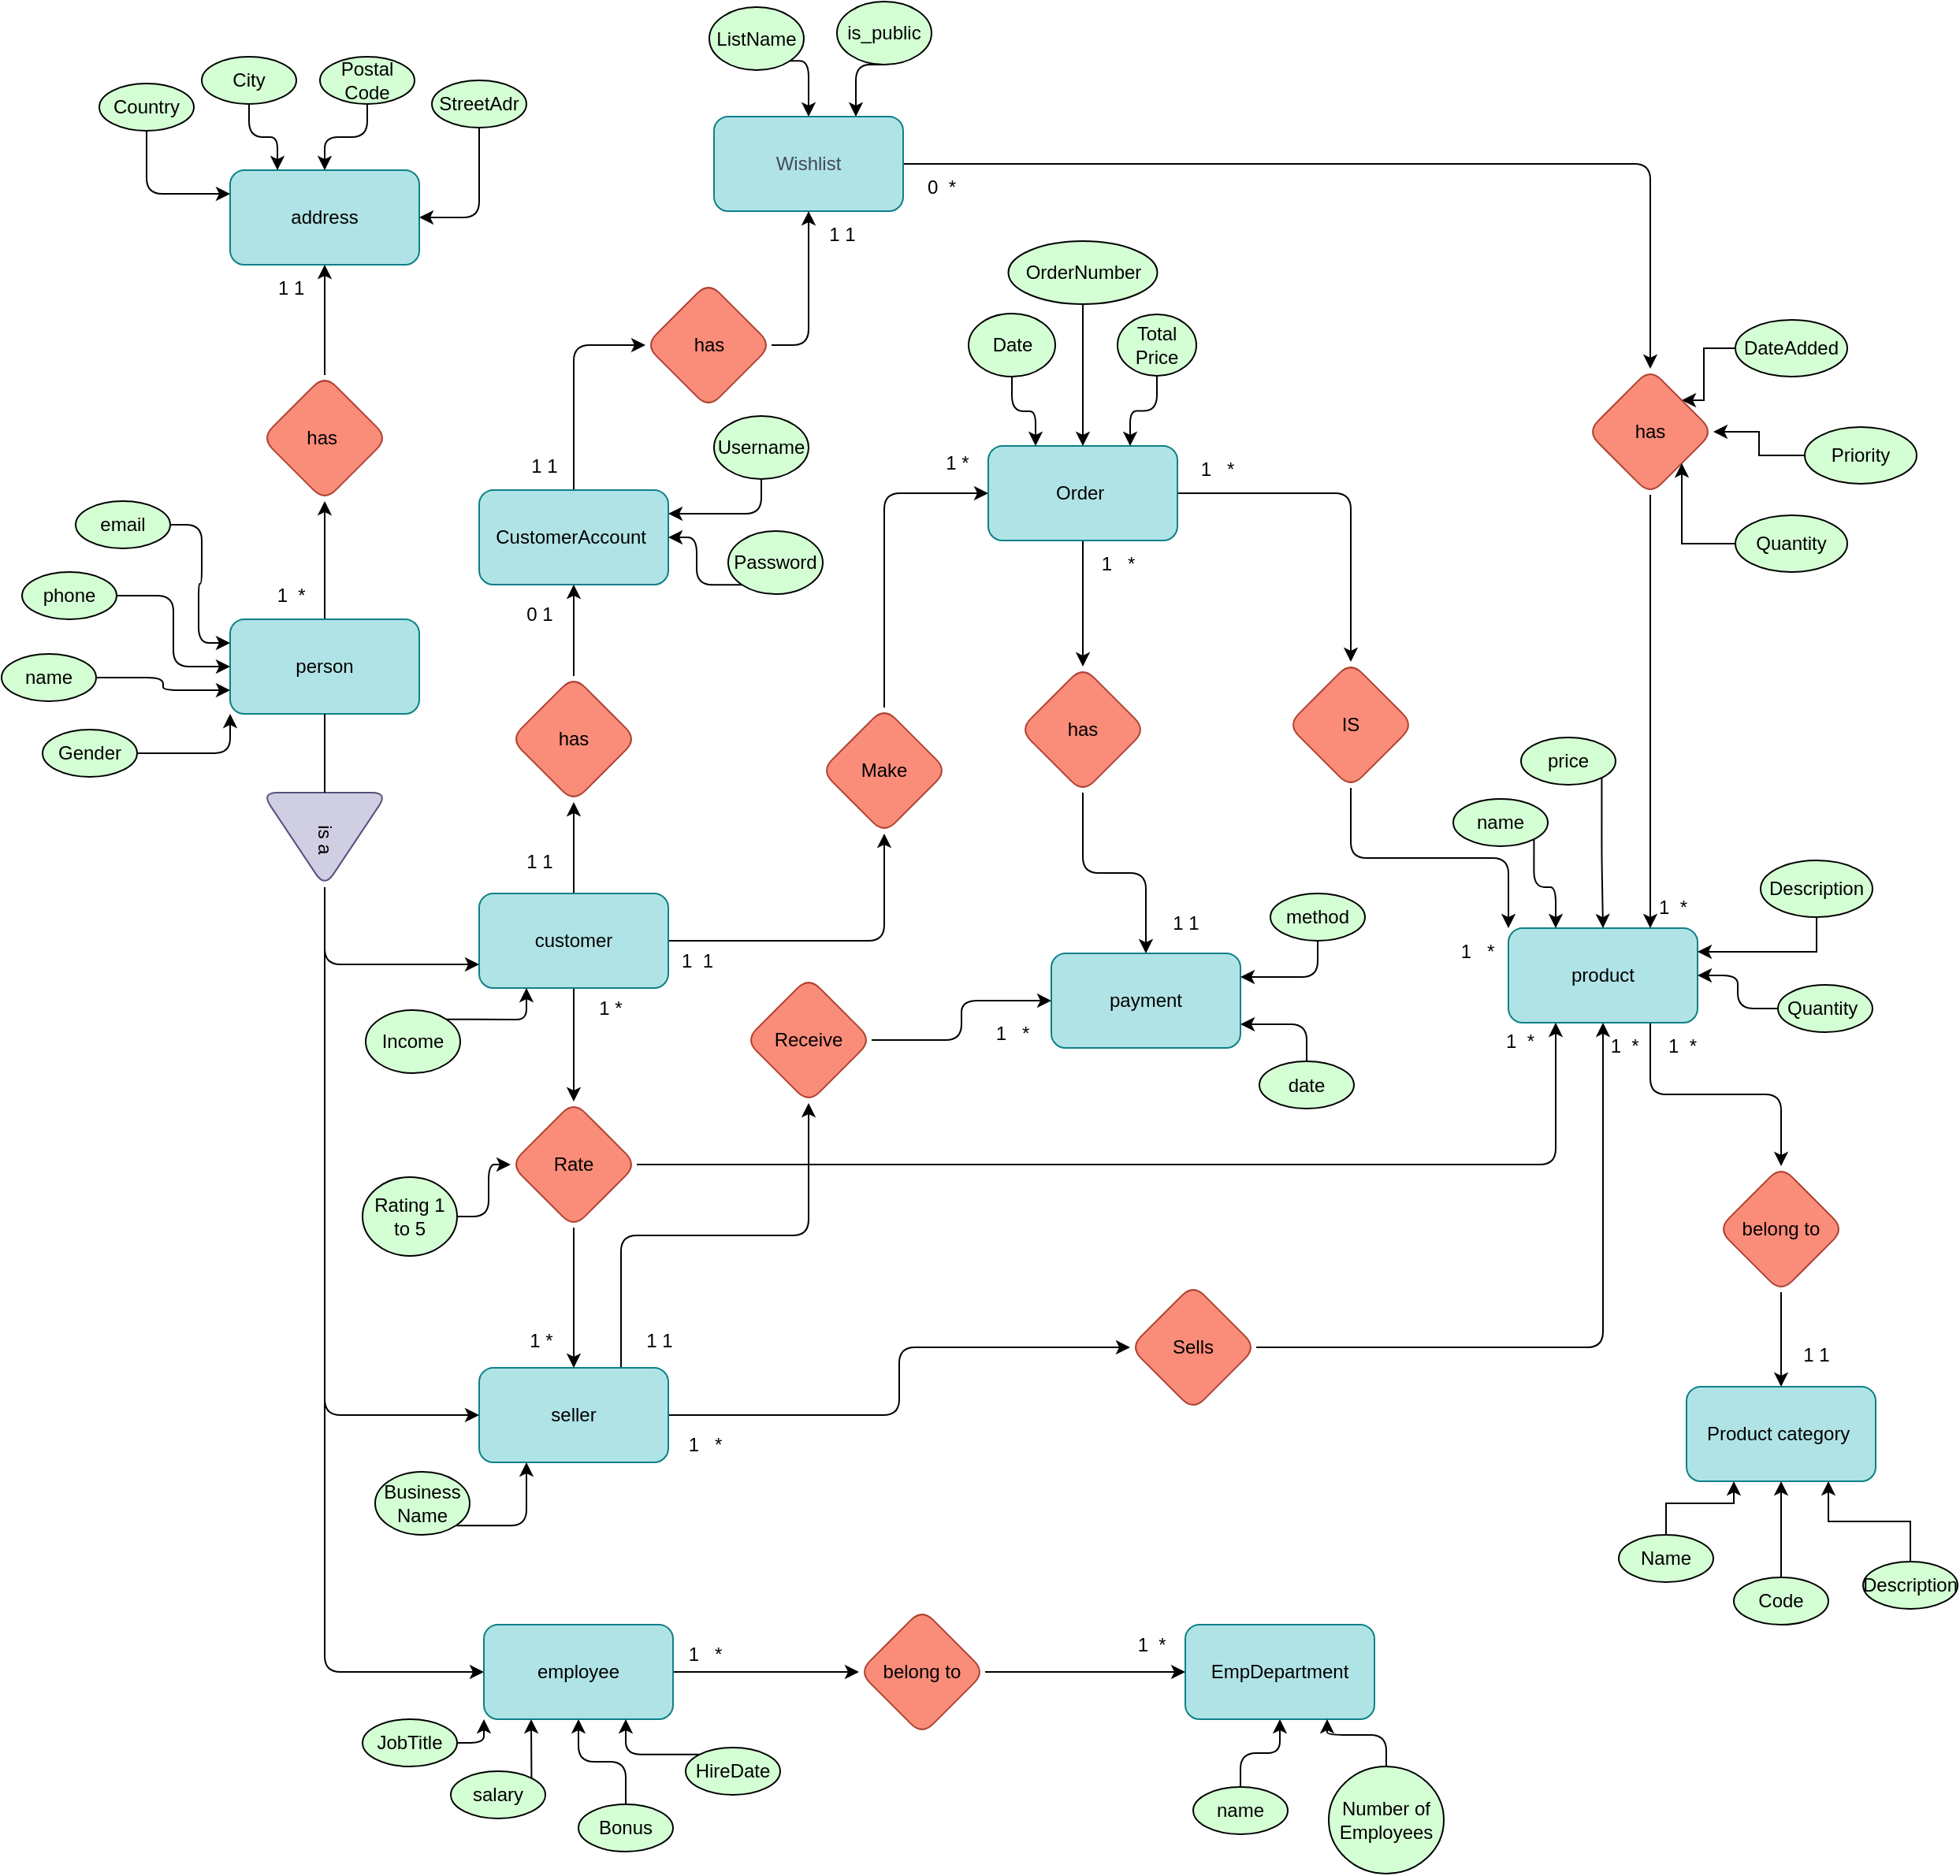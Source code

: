 <mxfile version="20.8.10" type="device" pages="2"><diagram name="Page-1" id="swJKq_RZSAv8O-KhOifm"><mxGraphModel dx="2860" dy="1990" grid="0" gridSize="10" guides="1" tooltips="1" connect="1" arrows="1" fold="1" page="0" pageScale="1" pageWidth="850" pageHeight="1100" math="0" shadow="0"><root><mxCell id="0"/><mxCell id="1" parent="0"/><mxCell id="MhKJK2kcEejjn3sD35PY-12" style="edgeStyle=orthogonalEdgeStyle;rounded=1;orthogonalLoop=1;jettySize=auto;html=1;exitX=0.75;exitY=1;exitDx=0;exitDy=0;entryX=0.5;entryY=0;entryDx=0;entryDy=0;strokeColor=#000000;fontColor=#46495D;fillColor=#B2C9AB;" parent="1" source="BEbKCf3OuzwcQHgh5WuL-1" target="yUVl6yCx8IESdRw3PT0h-9" edge="1"><mxGeometry relative="1" as="geometry"/></mxCell><mxCell id="BEbKCf3OuzwcQHgh5WuL-1" value="product" style="rounded=1;whiteSpace=wrap;html=1;labelBackgroundColor=none;fillColor=#b0e3e6;strokeColor=#0e8088;" parent="1" vertex="1"><mxGeometry x="270" y="96" width="120" height="60" as="geometry"/></mxCell><mxCell id="yUVl6yCx8IESdRw3PT0h-18" style="edgeStyle=orthogonalEdgeStyle;rounded=1;orthogonalLoop=1;jettySize=auto;html=1;exitX=1;exitY=0.5;exitDx=0;exitDy=0;labelBackgroundColor=none;fontColor=default;" parent="1" source="BEbKCf3OuzwcQHgh5WuL-2" target="yUVl6yCx8IESdRw3PT0h-7" edge="1"><mxGeometry relative="1" as="geometry"/></mxCell><mxCell id="64j0WC37xXICr8MCkOO0-4" style="edgeStyle=orthogonalEdgeStyle;rounded=1;orthogonalLoop=1;jettySize=auto;html=1;exitX=0.5;exitY=0;exitDx=0;exitDy=0;strokeColor=#000000;fontColor=#46495D;fillColor=#B2C9AB;" parent="1" source="BEbKCf3OuzwcQHgh5WuL-2" target="64j0WC37xXICr8MCkOO0-1" edge="1"><mxGeometry relative="1" as="geometry"/></mxCell><mxCell id="O5WcbB4Bx8vGMxnUMfoG-5" style="edgeStyle=orthogonalEdgeStyle;rounded=1;orthogonalLoop=1;jettySize=auto;html=1;exitX=0.5;exitY=1;exitDx=0;exitDy=0;entryX=0.5;entryY=0;entryDx=0;entryDy=0;strokeColor=#000000;fontColor=#46495D;fillColor=#B2C9AB;" parent="1" source="BEbKCf3OuzwcQHgh5WuL-2" target="O5WcbB4Bx8vGMxnUMfoG-4" edge="1"><mxGeometry relative="1" as="geometry"/></mxCell><mxCell id="BEbKCf3OuzwcQHgh5WuL-2" value="customer" style="rounded=1;whiteSpace=wrap;html=1;labelBackgroundColor=none;fillColor=#b0e3e6;strokeColor=#0e8088;" parent="1" vertex="1"><mxGeometry x="-383" y="74" width="120" height="60" as="geometry"/></mxCell><mxCell id="RjL5UKAkVNYQ4GmDLOTB-6" style="edgeStyle=orthogonalEdgeStyle;rounded=1;orthogonalLoop=1;jettySize=auto;html=1;exitX=0.5;exitY=0;exitDx=0;exitDy=0;entryX=0.5;entryY=1;entryDx=0;entryDy=0;labelBackgroundColor=none;fontColor=default;" parent="1" source="yUVl6yCx8IESdRw3PT0h-1" target="RjL5UKAkVNYQ4GmDLOTB-4" edge="1"><mxGeometry relative="1" as="geometry"/></mxCell><mxCell id="yUVl6yCx8IESdRw3PT0h-1" value="person" style="rounded=1;whiteSpace=wrap;html=1;labelBackgroundColor=none;fillColor=#b0e3e6;strokeColor=#0e8088;" parent="1" vertex="1"><mxGeometry x="-541" y="-100" width="120" height="60" as="geometry"/></mxCell><mxCell id="yUVl6yCx8IESdRw3PT0h-22" style="edgeStyle=orthogonalEdgeStyle;rounded=1;orthogonalLoop=1;jettySize=auto;html=1;exitX=1;exitY=0.5;exitDx=0;exitDy=0;labelBackgroundColor=none;fontColor=default;" parent="1" source="yUVl6yCx8IESdRw3PT0h-2" edge="1"><mxGeometry relative="1" as="geometry"><mxPoint x="-142" y="568" as="targetPoint"/></mxGeometry></mxCell><mxCell id="yUVl6yCx8IESdRw3PT0h-2" value="employee" style="rounded=1;whiteSpace=wrap;html=1;labelBackgroundColor=none;fillColor=#b0e3e6;strokeColor=#0e8088;" parent="1" vertex="1"><mxGeometry x="-380" y="538" width="120" height="60" as="geometry"/></mxCell><mxCell id="yUVl6yCx8IESdRw3PT0h-3" value="EmpDepartment" style="rounded=1;whiteSpace=wrap;html=1;labelBackgroundColor=none;fillColor=#b0e3e6;strokeColor=#0e8088;" parent="1" vertex="1"><mxGeometry x="65" y="538" width="120" height="60" as="geometry"/></mxCell><mxCell id="yUVl6yCx8IESdRw3PT0h-4" value="Product category&amp;nbsp;" style="rounded=1;whiteSpace=wrap;html=1;labelBackgroundColor=none;fillColor=#b0e3e6;strokeColor=#0e8088;" parent="1" vertex="1"><mxGeometry x="383" y="387" width="120" height="60" as="geometry"/></mxCell><mxCell id="yUVl6yCx8IESdRw3PT0h-5" value="payment" style="rounded=1;whiteSpace=wrap;html=1;labelBackgroundColor=none;fillColor=#b0e3e6;strokeColor=#0e8088;" parent="1" vertex="1"><mxGeometry x="-20" y="112" width="120" height="60" as="geometry"/></mxCell><mxCell id="yUVl6yCx8IESdRw3PT0h-24" style="edgeStyle=orthogonalEdgeStyle;rounded=1;orthogonalLoop=1;jettySize=auto;html=1;exitX=1;exitY=0.5;exitDx=0;exitDy=0;entryX=0;entryY=0.5;entryDx=0;entryDy=0;labelBackgroundColor=none;fontColor=default;" parent="1" source="yUVl6yCx8IESdRw3PT0h-6" target="yUVl6yCx8IESdRw3PT0h-10" edge="1"><mxGeometry relative="1" as="geometry"/></mxCell><mxCell id="57K1AXJE9fCgvmT4Lkb_-12" style="edgeStyle=orthogonalEdgeStyle;rounded=1;orthogonalLoop=1;jettySize=auto;html=1;exitX=0.75;exitY=0;exitDx=0;exitDy=0;entryX=0.5;entryY=1;entryDx=0;entryDy=0;strokeColor=#000000;fontColor=#46495D;fillColor=#B2C9AB;" parent="1" source="yUVl6yCx8IESdRw3PT0h-6" target="57K1AXJE9fCgvmT4Lkb_-11" edge="1"><mxGeometry relative="1" as="geometry"/></mxCell><mxCell id="yUVl6yCx8IESdRw3PT0h-6" value="seller" style="rounded=1;whiteSpace=wrap;html=1;labelBackgroundColor=none;fillColor=#b0e3e6;strokeColor=#0e8088;" parent="1" vertex="1"><mxGeometry x="-383" y="375" width="120" height="60" as="geometry"/></mxCell><mxCell id="57K1AXJE9fCgvmT4Lkb_-16" style="edgeStyle=orthogonalEdgeStyle;rounded=1;orthogonalLoop=1;jettySize=auto;html=1;exitX=0.5;exitY=0;exitDx=0;exitDy=0;entryX=0;entryY=0.5;entryDx=0;entryDy=0;strokeColor=#000000;fontColor=#46495D;fillColor=#B2C9AB;" parent="1" source="yUVl6yCx8IESdRw3PT0h-7" target="vDxZgRUyifu5etO1CMBU-1" edge="1"><mxGeometry relative="1" as="geometry"/></mxCell><mxCell id="yUVl6yCx8IESdRw3PT0h-7" value="Make" style="rhombus;whiteSpace=wrap;html=1;labelBackgroundColor=none;rounded=1;fillColor=#FA8C7A;strokeColor=#ae4132;" parent="1" vertex="1"><mxGeometry x="-166" y="-44" width="80" height="80" as="geometry"/></mxCell><mxCell id="O5WcbB4Bx8vGMxnUMfoG-3" style="edgeStyle=orthogonalEdgeStyle;rounded=1;orthogonalLoop=1;jettySize=auto;html=1;exitX=1;exitY=0.5;exitDx=0;exitDy=0;strokeColor=#000000;fontColor=#46495D;fillColor=#B2C9AB;" parent="1" source="yUVl6yCx8IESdRw3PT0h-8" target="yUVl6yCx8IESdRw3PT0h-3" edge="1"><mxGeometry relative="1" as="geometry"/></mxCell><mxCell id="yUVl6yCx8IESdRw3PT0h-8" value="belong to" style="rhombus;whiteSpace=wrap;html=1;labelBackgroundColor=none;rounded=1;fillColor=#FA8C7A;strokeColor=#ae4132;" parent="1" vertex="1"><mxGeometry x="-142" y="528" width="80" height="80" as="geometry"/></mxCell><mxCell id="yUVl6yCx8IESdRw3PT0h-27" style="edgeStyle=orthogonalEdgeStyle;rounded=1;orthogonalLoop=1;jettySize=auto;html=1;exitX=0.5;exitY=1;exitDx=0;exitDy=0;entryX=0.5;entryY=0;entryDx=0;entryDy=0;labelBackgroundColor=none;fontColor=default;" parent="1" source="yUVl6yCx8IESdRw3PT0h-9" target="yUVl6yCx8IESdRw3PT0h-4" edge="1"><mxGeometry relative="1" as="geometry"/></mxCell><mxCell id="yUVl6yCx8IESdRw3PT0h-9" value="belong to" style="rhombus;whiteSpace=wrap;html=1;labelBackgroundColor=none;rounded=1;fillColor=#FA8C7A;strokeColor=#ae4132;" parent="1" vertex="1"><mxGeometry x="403" y="247" width="80" height="80" as="geometry"/></mxCell><mxCell id="yUVl6yCx8IESdRw3PT0h-25" style="edgeStyle=orthogonalEdgeStyle;rounded=1;orthogonalLoop=1;jettySize=auto;html=1;exitX=1;exitY=0.5;exitDx=0;exitDy=0;entryX=0.5;entryY=1;entryDx=0;entryDy=0;labelBackgroundColor=none;fontColor=default;" parent="1" source="yUVl6yCx8IESdRw3PT0h-10" target="BEbKCf3OuzwcQHgh5WuL-1" edge="1"><mxGeometry relative="1" as="geometry"/></mxCell><mxCell id="yUVl6yCx8IESdRw3PT0h-10" value="Sells" style="rhombus;whiteSpace=wrap;html=1;labelBackgroundColor=none;rounded=1;fillColor=#FA8C7A;strokeColor=#ae4132;" parent="1" vertex="1"><mxGeometry x="30" y="322" width="80" height="80" as="geometry"/></mxCell><mxCell id="yUVl6yCx8IESdRw3PT0h-17" style="edgeStyle=orthogonalEdgeStyle;rounded=1;orthogonalLoop=1;jettySize=auto;html=1;exitX=1;exitY=0.5;exitDx=0;exitDy=0;entryX=0;entryY=0.75;entryDx=0;entryDy=0;labelBackgroundColor=none;fontColor=default;" parent="1" source="yUVl6yCx8IESdRw3PT0h-11" target="BEbKCf3OuzwcQHgh5WuL-2" edge="1"><mxGeometry relative="1" as="geometry"/></mxCell><mxCell id="yUVl6yCx8IESdRw3PT0h-20" style="edgeStyle=orthogonalEdgeStyle;rounded=1;orthogonalLoop=1;jettySize=auto;html=1;exitX=1;exitY=0.5;exitDx=0;exitDy=0;entryX=0;entryY=0.5;entryDx=0;entryDy=0;labelBackgroundColor=none;fontColor=default;" parent="1" source="yUVl6yCx8IESdRw3PT0h-11" target="yUVl6yCx8IESdRw3PT0h-6" edge="1"><mxGeometry relative="1" as="geometry"/></mxCell><mxCell id="yUVl6yCx8IESdRw3PT0h-21" style="edgeStyle=orthogonalEdgeStyle;rounded=1;orthogonalLoop=1;jettySize=auto;html=1;exitX=1;exitY=0.5;exitDx=0;exitDy=0;entryX=0;entryY=0.5;entryDx=0;entryDy=0;labelBackgroundColor=none;fontColor=default;" parent="1" source="yUVl6yCx8IESdRw3PT0h-11" target="yUVl6yCx8IESdRw3PT0h-2" edge="1"><mxGeometry relative="1" as="geometry"/></mxCell><mxCell id="yUVl6yCx8IESdRw3PT0h-11" value="is a" style="triangle;whiteSpace=wrap;html=1;rotation=90;labelBackgroundColor=none;rounded=1;fillColor=#d0cee2;strokeColor=#56517e;" parent="1" vertex="1"><mxGeometry x="-511" width="60" height="80" as="geometry"/></mxCell><mxCell id="yUVl6yCx8IESdRw3PT0h-16" value="" style="endArrow=none;html=1;rounded=1;entryX=0.5;entryY=1;entryDx=0;entryDy=0;exitX=0;exitY=0.5;exitDx=0;exitDy=0;labelBackgroundColor=none;fontColor=default;" parent="1" source="yUVl6yCx8IESdRw3PT0h-11" target="yUVl6yCx8IESdRw3PT0h-1" edge="1"><mxGeometry width="50" height="50" relative="1" as="geometry"><mxPoint x="-251" y="-5" as="sourcePoint"/><mxPoint x="-201" y="-55" as="targetPoint"/></mxGeometry></mxCell><mxCell id="W-AMmR1zE5elrCGa8XS7-5" style="edgeStyle=orthogonalEdgeStyle;rounded=1;orthogonalLoop=1;jettySize=auto;html=1;exitX=1;exitY=0.5;exitDx=0;exitDy=0;entryX=0;entryY=0.5;entryDx=0;entryDy=0;" parent="1" source="yUVl6yCx8IESdRw3PT0h-34" target="yUVl6yCx8IESdRw3PT0h-1" edge="1"><mxGeometry relative="1" as="geometry"/></mxCell><mxCell id="yUVl6yCx8IESdRw3PT0h-34" value="phone" style="ellipse;whiteSpace=wrap;html=1;labelBackgroundColor=none;rounded=1;fillColor=#D4FFD4;" parent="1" vertex="1"><mxGeometry x="-673" y="-130" width="60" height="30" as="geometry"/></mxCell><mxCell id="W-AMmR1zE5elrCGa8XS7-4" style="edgeStyle=orthogonalEdgeStyle;rounded=1;orthogonalLoop=1;jettySize=auto;html=1;exitX=1;exitY=0.5;exitDx=0;exitDy=0;entryX=0;entryY=0.25;entryDx=0;entryDy=0;" parent="1" source="yUVl6yCx8IESdRw3PT0h-35" target="yUVl6yCx8IESdRw3PT0h-1" edge="1"><mxGeometry relative="1" as="geometry"/></mxCell><mxCell id="yUVl6yCx8IESdRw3PT0h-35" value="email" style="ellipse;whiteSpace=wrap;html=1;labelBackgroundColor=none;rounded=1;fillColor=#D4FFD4;" parent="1" vertex="1"><mxGeometry x="-639" y="-175" width="60" height="30" as="geometry"/></mxCell><mxCell id="W-AMmR1zE5elrCGa8XS7-6" style="edgeStyle=orthogonalEdgeStyle;rounded=1;orthogonalLoop=1;jettySize=auto;html=1;exitX=1;exitY=0.5;exitDx=0;exitDy=0;entryX=0;entryY=0.75;entryDx=0;entryDy=0;" parent="1" source="yUVl6yCx8IESdRw3PT0h-36" target="yUVl6yCx8IESdRw3PT0h-1" edge="1"><mxGeometry relative="1" as="geometry"/></mxCell><mxCell id="yUVl6yCx8IESdRw3PT0h-36" value="name" style="ellipse;whiteSpace=wrap;html=1;labelBackgroundColor=none;rounded=1;fillColor=#D4FFD4;" parent="1" vertex="1"><mxGeometry x="-686" y="-78" width="60" height="30" as="geometry"/></mxCell><mxCell id="yUVl6yCx8IESdRw3PT0h-37" value="address" style="rounded=1;whiteSpace=wrap;html=1;labelBackgroundColor=none;fillColor=#b0e3e6;strokeColor=#0e8088;" parent="1" vertex="1"><mxGeometry x="-541" y="-385" width="120" height="60" as="geometry"/></mxCell><mxCell id="MhKJK2kcEejjn3sD35PY-4" style="edgeStyle=orthogonalEdgeStyle;rounded=1;orthogonalLoop=1;jettySize=auto;html=1;exitX=0.5;exitY=1;exitDx=0;exitDy=0;entryX=1;entryY=0.25;entryDx=0;entryDy=0;strokeColor=#000000;fontColor=#46495D;fillColor=#B2C9AB;" parent="1" source="yUVl6yCx8IESdRw3PT0h-49" target="yUVl6yCx8IESdRw3PT0h-5" edge="1"><mxGeometry relative="1" as="geometry"/></mxCell><mxCell id="yUVl6yCx8IESdRw3PT0h-49" value="method" style="ellipse;whiteSpace=wrap;html=1;labelBackgroundColor=none;rounded=1;fillColor=#D4FFD4;" parent="1" vertex="1"><mxGeometry x="119" y="74" width="60" height="30" as="geometry"/></mxCell><mxCell id="MhKJK2kcEejjn3sD35PY-6" style="edgeStyle=orthogonalEdgeStyle;rounded=1;orthogonalLoop=1;jettySize=auto;html=1;exitX=0.5;exitY=0;exitDx=0;exitDy=0;entryX=1;entryY=0.75;entryDx=0;entryDy=0;strokeColor=#000000;fontColor=#46495D;fillColor=#B2C9AB;" parent="1" source="yUVl6yCx8IESdRw3PT0h-50" target="yUVl6yCx8IESdRw3PT0h-5" edge="1"><mxGeometry relative="1" as="geometry"/></mxCell><mxCell id="yUVl6yCx8IESdRw3PT0h-50" value="date" style="ellipse;whiteSpace=wrap;html=1;labelBackgroundColor=none;rounded=1;fillColor=#D4FFD4;" parent="1" vertex="1"><mxGeometry x="112" y="180.5" width="60" height="30" as="geometry"/></mxCell><mxCell id="yUVl6yCx8IESdRw3PT0h-70" style="edgeStyle=orthogonalEdgeStyle;rounded=1;orthogonalLoop=1;jettySize=auto;html=1;exitX=1;exitY=1;exitDx=0;exitDy=0;entryX=0.25;entryY=0;entryDx=0;entryDy=0;labelBackgroundColor=none;fontColor=default;" parent="1" source="yUVl6yCx8IESdRw3PT0h-60" target="BEbKCf3OuzwcQHgh5WuL-1" edge="1"><mxGeometry relative="1" as="geometry"/></mxCell><mxCell id="yUVl6yCx8IESdRw3PT0h-60" value="name" style="ellipse;whiteSpace=wrap;html=1;labelBackgroundColor=none;rounded=1;fillColor=#D4FFD4;" parent="1" vertex="1"><mxGeometry x="235" y="14" width="60" height="30" as="geometry"/></mxCell><mxCell id="yUVl6yCx8IESdRw3PT0h-69" style="edgeStyle=orthogonalEdgeStyle;rounded=1;orthogonalLoop=1;jettySize=auto;html=1;exitX=1;exitY=1;exitDx=0;exitDy=0;labelBackgroundColor=none;fontColor=default;" parent="1" source="yUVl6yCx8IESdRw3PT0h-61" target="BEbKCf3OuzwcQHgh5WuL-1" edge="1"><mxGeometry relative="1" as="geometry"/></mxCell><mxCell id="yUVl6yCx8IESdRw3PT0h-61" value="price" style="ellipse;whiteSpace=wrap;html=1;labelBackgroundColor=none;rounded=1;fillColor=#D4FFD4;" parent="1" vertex="1"><mxGeometry x="278" y="-25" width="60" height="30" as="geometry"/></mxCell><mxCell id="bo71lmfpIEnc7IUAMufp-1" style="edgeStyle=orthogonalEdgeStyle;rounded=1;orthogonalLoop=1;jettySize=auto;html=1;exitX=0;exitY=0.5;exitDx=0;exitDy=0;strokeColor=#000000;fontColor=#46495D;fillColor=#B2C9AB;" parent="1" source="yUVl6yCx8IESdRw3PT0h-62" target="BEbKCf3OuzwcQHgh5WuL-1" edge="1"><mxGeometry relative="1" as="geometry"/></mxCell><mxCell id="yUVl6yCx8IESdRw3PT0h-62" value="Quantity&amp;nbsp;" style="ellipse;whiteSpace=wrap;html=1;labelBackgroundColor=none;rounded=1;fillColor=#D4FFD4;" parent="1" vertex="1"><mxGeometry x="441" y="132" width="60" height="30" as="geometry"/></mxCell><mxCell id="qxJcrbQ-84OzyLfwEScO-8" style="edgeStyle=orthogonalEdgeStyle;rounded=0;orthogonalLoop=1;jettySize=auto;html=1;exitX=0;exitY=0.5;exitDx=0;exitDy=0;entryX=1;entryY=0;entryDx=0;entryDy=0;" parent="1" source="yUVl6yCx8IESdRw3PT0h-65" target="MhKJK2kcEejjn3sD35PY-9" edge="1"><mxGeometry relative="1" as="geometry"/></mxCell><mxCell id="yUVl6yCx8IESdRw3PT0h-65" value="DateAdded" style="ellipse;whiteSpace=wrap;html=1;labelBackgroundColor=none;rounded=1;fillColor=#D4FFD4;" parent="1" vertex="1"><mxGeometry x="414" y="-290" width="71" height="36" as="geometry"/></mxCell><mxCell id="AKoEoihaSAV3_R2g1M3g-5" style="edgeStyle=orthogonalEdgeStyle;rounded=0;orthogonalLoop=1;jettySize=auto;html=1;exitX=0.5;exitY=0;exitDx=0;exitDy=0;entryX=0.75;entryY=1;entryDx=0;entryDy=0;" parent="1" source="yUVl6yCx8IESdRw3PT0h-72" target="yUVl6yCx8IESdRw3PT0h-4" edge="1"><mxGeometry relative="1" as="geometry"/></mxCell><mxCell id="yUVl6yCx8IESdRw3PT0h-72" value="Description" style="ellipse;whiteSpace=wrap;html=1;labelBackgroundColor=none;rounded=1;fillColor=#D4FFD4;" parent="1" vertex="1"><mxGeometry x="495" y="498" width="60" height="30" as="geometry"/></mxCell><mxCell id="TThYwzWHElUUaI7VHgKK-14" style="edgeStyle=orthogonalEdgeStyle;rounded=1;orthogonalLoop=1;jettySize=auto;html=1;exitX=0.5;exitY=0;exitDx=0;exitDy=0;entryX=0.5;entryY=1;entryDx=0;entryDy=0;strokeColor=#000000;fontColor=#46495D;fillColor=#B2C9AB;" parent="1" source="yUVl6yCx8IESdRw3PT0h-76" target="yUVl6yCx8IESdRw3PT0h-3" edge="1"><mxGeometry relative="1" as="geometry"/></mxCell><mxCell id="yUVl6yCx8IESdRw3PT0h-76" value="name" style="ellipse;whiteSpace=wrap;html=1;labelBackgroundColor=none;rounded=1;fillColor=#D4FFD4;" parent="1" vertex="1"><mxGeometry x="70" y="641" width="60" height="30" as="geometry"/></mxCell><mxCell id="W-AMmR1zE5elrCGa8XS7-7" style="edgeStyle=orthogonalEdgeStyle;rounded=1;orthogonalLoop=1;jettySize=auto;html=1;exitX=1;exitY=0.5;exitDx=0;exitDy=0;entryX=0.5;entryY=0;entryDx=0;entryDy=0;strokeColor=default;" parent="1" source="vDxZgRUyifu5etO1CMBU-1" target="vDxZgRUyifu5etO1CMBU-14" edge="1"><mxGeometry relative="1" as="geometry"/></mxCell><mxCell id="57K1AXJE9fCgvmT4Lkb_-6" style="edgeStyle=orthogonalEdgeStyle;rounded=1;orthogonalLoop=1;jettySize=auto;html=1;exitX=0.5;exitY=1;exitDx=0;exitDy=0;entryX=0.5;entryY=0;entryDx=0;entryDy=0;strokeColor=#000000;fontColor=#46495D;fillColor=#B2C9AB;" parent="1" source="vDxZgRUyifu5etO1CMBU-1" target="vDxZgRUyifu5etO1CMBU-10" edge="1"><mxGeometry relative="1" as="geometry"/></mxCell><mxCell id="vDxZgRUyifu5etO1CMBU-1" value="Order&amp;nbsp;" style="rounded=1;whiteSpace=wrap;html=1;labelBackgroundColor=none;fillColor=#b0e3e6;strokeColor=#0e8088;" parent="1" vertex="1"><mxGeometry x="-60" y="-210" width="120" height="60" as="geometry"/></mxCell><mxCell id="jLHb17LownoLBcedbhve-16" style="edgeStyle=orthogonalEdgeStyle;rounded=1;orthogonalLoop=1;jettySize=auto;html=1;exitX=0.5;exitY=1;exitDx=0;exitDy=0;entryX=1;entryY=0.25;entryDx=0;entryDy=0;strokeColor=#000000;fontColor=#46495D;fillColor=#B2C9AB;" parent="1" source="vDxZgRUyifu5etO1CMBU-2" target="06ajXfRvaVNotKHPizOE-1" edge="1"><mxGeometry relative="1" as="geometry"/></mxCell><mxCell id="vDxZgRUyifu5etO1CMBU-2" value="Username" style="ellipse;whiteSpace=wrap;html=1;labelBackgroundColor=none;rounded=1;fillColor=#D4FFD4;" parent="1" vertex="1"><mxGeometry x="-234" y="-229" width="60" height="40" as="geometry"/></mxCell><mxCell id="oE0CN2iNAEpiuK0neZ35-3" style="edgeStyle=orthogonalEdgeStyle;rounded=1;orthogonalLoop=1;jettySize=auto;html=1;exitX=0.5;exitY=1;exitDx=0;exitDy=0;entryX=0.25;entryY=0;entryDx=0;entryDy=0;strokeColor=#000000;fontColor=#46495D;fillColor=#B2C9AB;" parent="1" source="vDxZgRUyifu5etO1CMBU-3" target="vDxZgRUyifu5etO1CMBU-1" edge="1"><mxGeometry relative="1" as="geometry"/></mxCell><mxCell id="vDxZgRUyifu5etO1CMBU-3" value="Date" style="ellipse;whiteSpace=wrap;html=1;labelBackgroundColor=none;rounded=1;fillColor=#D4FFD4;" parent="1" vertex="1"><mxGeometry x="-72.5" y="-294" width="55" height="40" as="geometry"/></mxCell><mxCell id="oE0CN2iNAEpiuK0neZ35-1" style="edgeStyle=orthogonalEdgeStyle;rounded=1;orthogonalLoop=1;jettySize=auto;html=1;exitX=0.5;exitY=1;exitDx=0;exitDy=0;entryX=0.75;entryY=0;entryDx=0;entryDy=0;strokeColor=#000000;fontColor=#46495D;fillColor=#B2C9AB;" parent="1" source="vDxZgRUyifu5etO1CMBU-5" target="vDxZgRUyifu5etO1CMBU-1" edge="1"><mxGeometry relative="1" as="geometry"/></mxCell><mxCell id="vDxZgRUyifu5etO1CMBU-5" value="Total Price" style="ellipse;whiteSpace=wrap;html=1;labelBackgroundColor=none;rounded=1;fillColor=#D4FFD4;" parent="1" vertex="1"><mxGeometry x="22" y="-293.5" width="50" height="39" as="geometry"/></mxCell><mxCell id="57K1AXJE9fCgvmT4Lkb_-7" style="edgeStyle=orthogonalEdgeStyle;rounded=1;orthogonalLoop=1;jettySize=auto;html=1;exitX=0.5;exitY=1;exitDx=0;exitDy=0;entryX=0.5;entryY=0;entryDx=0;entryDy=0;strokeColor=#000000;fontColor=#46495D;fillColor=#B2C9AB;" parent="1" source="vDxZgRUyifu5etO1CMBU-10" target="yUVl6yCx8IESdRw3PT0h-5" edge="1"><mxGeometry relative="1" as="geometry"/></mxCell><mxCell id="vDxZgRUyifu5etO1CMBU-10" value="has" style="rhombus;whiteSpace=wrap;html=1;labelBackgroundColor=none;rounded=1;fillColor=#FA8C7A;strokeColor=#ae4132;" parent="1" vertex="1"><mxGeometry x="-40" y="-70" width="80" height="80" as="geometry"/></mxCell><mxCell id="W-AMmR1zE5elrCGa8XS7-8" style="edgeStyle=orthogonalEdgeStyle;rounded=1;orthogonalLoop=1;jettySize=auto;html=1;exitX=0.5;exitY=1;exitDx=0;exitDy=0;entryX=0;entryY=0;entryDx=0;entryDy=0;strokeColor=default;" parent="1" source="vDxZgRUyifu5etO1CMBU-14" target="BEbKCf3OuzwcQHgh5WuL-1" edge="1"><mxGeometry relative="1" as="geometry"/></mxCell><mxCell id="vDxZgRUyifu5etO1CMBU-14" value="IS" style="rhombus;whiteSpace=wrap;html=1;labelBackgroundColor=none;rounded=1;fillColor=#FA8C7A;strokeColor=#ae4132;" parent="1" vertex="1"><mxGeometry x="130" y="-73" width="80" height="80" as="geometry"/></mxCell><mxCell id="vDxZgRUyifu5etO1CMBU-19" value="1&amp;nbsp; *&amp;nbsp;" style="text;html=1;align=center;verticalAlign=middle;resizable=0;points=[];autosize=1;strokeColor=none;fillColor=none;labelBackgroundColor=none;rounded=1;" parent="1" vertex="1"><mxGeometry x="25" y="536" width="40" height="30" as="geometry"/></mxCell><mxCell id="vDxZgRUyifu5etO1CMBU-20" value="1&amp;nbsp; &amp;nbsp;*" style="text;html=1;align=center;verticalAlign=middle;resizable=0;points=[];autosize=1;strokeColor=none;fillColor=none;labelBackgroundColor=none;rounded=1;" parent="1" vertex="1"><mxGeometry x="-260" y="542" width="40" height="30" as="geometry"/></mxCell><mxCell id="vDxZgRUyifu5etO1CMBU-22" value="1&amp;nbsp; *&amp;nbsp;" style="text;html=1;align=center;verticalAlign=middle;resizable=0;points=[];autosize=1;strokeColor=none;fillColor=none;labelBackgroundColor=none;rounded=1;" parent="1" vertex="1"><mxGeometry x="325" y="156" width="40" height="30" as="geometry"/></mxCell><mxCell id="vDxZgRUyifu5etO1CMBU-23" value="1 *" style="text;html=1;align=center;verticalAlign=middle;resizable=0;points=[];autosize=1;strokeColor=none;fillColor=none;labelBackgroundColor=none;rounded=1;" parent="1" vertex="1"><mxGeometry x="-100" y="-214" width="40" height="30" as="geometry"/></mxCell><mxCell id="vDxZgRUyifu5etO1CMBU-24" value="1&amp;nbsp; 1" style="text;html=1;align=center;verticalAlign=middle;resizable=0;points=[];autosize=1;strokeColor=none;fillColor=none;labelBackgroundColor=none;rounded=1;" parent="1" vertex="1"><mxGeometry x="-265" y="102" width="40" height="30" as="geometry"/></mxCell><mxCell id="vDxZgRUyifu5etO1CMBU-25" value="1&amp;nbsp; &amp;nbsp;*" style="text;html=1;align=center;verticalAlign=middle;resizable=0;points=[];autosize=1;strokeColor=none;fillColor=none;labelBackgroundColor=none;rounded=1;" parent="1" vertex="1"><mxGeometry x="2" y="-150" width="40" height="30" as="geometry"/></mxCell><mxCell id="vDxZgRUyifu5etO1CMBU-26" value="1 1" style="text;html=1;align=center;verticalAlign=middle;resizable=0;points=[];autosize=1;strokeColor=none;fillColor=none;labelBackgroundColor=none;rounded=1;" parent="1" vertex="1"><mxGeometry x="45" y="78" width="40" height="30" as="geometry"/></mxCell><mxCell id="vDxZgRUyifu5etO1CMBU-28" value="1&amp;nbsp; *" style="text;html=1;align=center;verticalAlign=middle;resizable=0;points=[];autosize=1;strokeColor=none;fillColor=none;labelBackgroundColor=none;rounded=1;" parent="1" vertex="1"><mxGeometry x="360" y="156" width="40" height="30" as="geometry"/></mxCell><mxCell id="vDxZgRUyifu5etO1CMBU-31" value="1&amp;nbsp; &amp;nbsp;*" style="text;html=1;align=center;verticalAlign=middle;resizable=0;points=[];autosize=1;strokeColor=none;fillColor=none;labelBackgroundColor=none;rounded=1;" parent="1" vertex="1"><mxGeometry x="230" y="96" width="40" height="30" as="geometry"/></mxCell><mxCell id="W-AMmR1zE5elrCGa8XS7-12" style="edgeStyle=orthogonalEdgeStyle;rounded=1;orthogonalLoop=1;jettySize=auto;html=1;exitX=0.5;exitY=0;exitDx=0;exitDy=0;strokeColor=default;" parent="1" source="RjL5UKAkVNYQ4GmDLOTB-4" target="yUVl6yCx8IESdRw3PT0h-37" edge="1"><mxGeometry relative="1" as="geometry"/></mxCell><mxCell id="RjL5UKAkVNYQ4GmDLOTB-4" value="has&amp;nbsp;" style="rhombus;whiteSpace=wrap;html=1;labelBackgroundColor=none;rounded=1;fillColor=#FA8C7A;strokeColor=#ae4132;" parent="1" vertex="1"><mxGeometry x="-521" y="-255" width="80" height="80" as="geometry"/></mxCell><mxCell id="RjL5UKAkVNYQ4GmDLOTB-7" value="1&amp;nbsp; *&amp;nbsp;" style="text;html=1;align=center;verticalAlign=middle;resizable=0;points=[];autosize=1;strokeColor=none;fillColor=none;labelBackgroundColor=none;rounded=1;" parent="1" vertex="1"><mxGeometry x="-521" y="-130" width="40" height="30" as="geometry"/></mxCell><mxCell id="RjL5UKAkVNYQ4GmDLOTB-8" value="1 1&amp;nbsp;" style="text;html=1;align=center;verticalAlign=middle;resizable=0;points=[];autosize=1;strokeColor=none;fillColor=none;labelBackgroundColor=none;rounded=1;" parent="1" vertex="1"><mxGeometry x="-521" y="-325" width="40" height="30" as="geometry"/></mxCell><mxCell id="zgDlhMQq9U1bpAX1p3Ia-4" style="edgeStyle=orthogonalEdgeStyle;rounded=1;orthogonalLoop=1;jettySize=auto;html=1;exitX=0.5;exitY=1;exitDx=0;exitDy=0;entryX=0;entryY=0.25;entryDx=0;entryDy=0;" parent="1" source="yaO7jVyU_zjkBy8J0-n8-2" target="yUVl6yCx8IESdRw3PT0h-37" edge="1"><mxGeometry relative="1" as="geometry"/></mxCell><mxCell id="yaO7jVyU_zjkBy8J0-n8-2" value="Country" style="ellipse;whiteSpace=wrap;html=1;labelBackgroundColor=none;rounded=1;fillColor=#D4FFD4;" parent="1" vertex="1"><mxGeometry x="-624" y="-440" width="60" height="30" as="geometry"/></mxCell><mxCell id="zgDlhMQq9U1bpAX1p3Ia-3" style="edgeStyle=orthogonalEdgeStyle;rounded=1;orthogonalLoop=1;jettySize=auto;html=1;exitX=0.5;exitY=1;exitDx=0;exitDy=0;entryX=0.25;entryY=0;entryDx=0;entryDy=0;" parent="1" source="yaO7jVyU_zjkBy8J0-n8-3" target="yUVl6yCx8IESdRw3PT0h-37" edge="1"><mxGeometry relative="1" as="geometry"/></mxCell><mxCell id="yaO7jVyU_zjkBy8J0-n8-3" value="City" style="ellipse;whiteSpace=wrap;html=1;labelBackgroundColor=none;rounded=1;fillColor=#D4FFD4;" parent="1" vertex="1"><mxGeometry x="-559" y="-457" width="60" height="30" as="geometry"/></mxCell><mxCell id="zgDlhMQq9U1bpAX1p3Ia-2" style="edgeStyle=orthogonalEdgeStyle;rounded=1;orthogonalLoop=1;jettySize=auto;html=1;exitX=0.5;exitY=1;exitDx=0;exitDy=0;entryX=0.5;entryY=0;entryDx=0;entryDy=0;" parent="1" source="yaO7jVyU_zjkBy8J0-n8-4" target="yUVl6yCx8IESdRw3PT0h-37" edge="1"><mxGeometry relative="1" as="geometry"/></mxCell><mxCell id="yaO7jVyU_zjkBy8J0-n8-4" value="Postal Code" style="ellipse;whiteSpace=wrap;html=1;labelBackgroundColor=none;rounded=1;fillColor=#D4FFD4;" parent="1" vertex="1"><mxGeometry x="-484" y="-457" width="60" height="30" as="geometry"/></mxCell><mxCell id="zgDlhMQq9U1bpAX1p3Ia-1" style="edgeStyle=orthogonalEdgeStyle;rounded=1;orthogonalLoop=1;jettySize=auto;html=1;exitX=0.5;exitY=1;exitDx=0;exitDy=0;entryX=1;entryY=0.5;entryDx=0;entryDy=0;" parent="1" source="yaO7jVyU_zjkBy8J0-n8-5" target="yUVl6yCx8IESdRw3PT0h-37" edge="1"><mxGeometry relative="1" as="geometry"/></mxCell><mxCell id="yaO7jVyU_zjkBy8J0-n8-5" value="StreetAdr" style="ellipse;whiteSpace=wrap;html=1;labelBackgroundColor=none;rounded=1;fillColor=#D4FFD4;" parent="1" vertex="1"><mxGeometry x="-413" y="-442" width="60" height="30" as="geometry"/></mxCell><mxCell id="en2_pFk_98oy2aa29nrf-2" style="edgeStyle=orthogonalEdgeStyle;rounded=1;orthogonalLoop=1;jettySize=auto;html=1;exitX=1;exitY=0.5;exitDx=0;exitDy=0;entryX=0;entryY=1;entryDx=0;entryDy=0;strokeColor=#000000;fontColor=#46495D;fillColor=#B2C9AB;" parent="1" source="en2_pFk_98oy2aa29nrf-1" target="yUVl6yCx8IESdRw3PT0h-1" edge="1"><mxGeometry relative="1" as="geometry"/></mxCell><mxCell id="en2_pFk_98oy2aa29nrf-1" value="Gender" style="ellipse;whiteSpace=wrap;html=1;labelBackgroundColor=none;rounded=1;fillColor=#D4FFD4;" parent="1" vertex="1"><mxGeometry x="-660" y="-30" width="60" height="30" as="geometry"/></mxCell><mxCell id="64j0WC37xXICr8MCkOO0-13" style="edgeStyle=orthogonalEdgeStyle;rounded=1;orthogonalLoop=1;jettySize=auto;html=1;exitX=0.5;exitY=0;exitDx=0;exitDy=0;entryX=0;entryY=0.5;entryDx=0;entryDy=0;strokeColor=#000000;fontColor=#46495D;fillColor=#B2C9AB;" parent="1" source="06ajXfRvaVNotKHPizOE-1" target="64j0WC37xXICr8MCkOO0-5" edge="1"><mxGeometry relative="1" as="geometry"/></mxCell><mxCell id="06ajXfRvaVNotKHPizOE-1" value="CustomerAccount&amp;nbsp;" style="rounded=1;whiteSpace=wrap;html=1;labelBackgroundColor=none;fillColor=#b0e3e6;strokeColor=#0e8088;" parent="1" vertex="1"><mxGeometry x="-383" y="-182" width="120" height="60" as="geometry"/></mxCell><mxCell id="MhKJK2kcEejjn3sD35PY-10" style="edgeStyle=orthogonalEdgeStyle;rounded=1;orthogonalLoop=1;jettySize=auto;html=1;exitX=1;exitY=0.5;exitDx=0;exitDy=0;entryX=0.5;entryY=0;entryDx=0;entryDy=0;strokeColor=#000000;fontColor=#46495D;fillColor=#B2C9AB;" parent="1" source="oNCGOQfuZ04W3XI3y3nQ-1" target="MhKJK2kcEejjn3sD35PY-9" edge="1"><mxGeometry relative="1" as="geometry"/></mxCell><mxCell id="oNCGOQfuZ04W3XI3y3nQ-1" value="Wishlist" style="rounded=1;whiteSpace=wrap;html=1;labelBackgroundColor=none;fillColor=#b0e3e6;strokeColor=#0e8088;fontColor=#46495D;" parent="1" vertex="1"><mxGeometry x="-234" y="-419" width="120" height="60" as="geometry"/></mxCell><mxCell id="jLHb17LownoLBcedbhve-9" style="edgeStyle=orthogonalEdgeStyle;rounded=1;orthogonalLoop=1;jettySize=auto;html=1;exitX=0;exitY=1;exitDx=0;exitDy=0;strokeColor=#000000;fontColor=#46495D;fillColor=#B2C9AB;" parent="1" source="oNCGOQfuZ04W3XI3y3nQ-3" target="06ajXfRvaVNotKHPizOE-1" edge="1"><mxGeometry relative="1" as="geometry"/></mxCell><mxCell id="oNCGOQfuZ04W3XI3y3nQ-3" value="Password" style="ellipse;whiteSpace=wrap;html=1;labelBackgroundColor=none;rounded=1;fillColor=#D4FFD4;" parent="1" vertex="1"><mxGeometry x="-225" y="-156" width="60" height="40" as="geometry"/></mxCell><mxCell id="MJaKFIgoDkBra1IUr0lU-2" style="edgeStyle=orthogonalEdgeStyle;rounded=1;orthogonalLoop=1;jettySize=auto;html=1;exitX=0.5;exitY=1;exitDx=0;exitDy=0;entryX=0.75;entryY=0;entryDx=0;entryDy=0;strokeColor=#000000;fontColor=#46495D;fillColor=#B2C9AB;" parent="1" source="MJaKFIgoDkBra1IUr0lU-1" target="oNCGOQfuZ04W3XI3y3nQ-1" edge="1"><mxGeometry relative="1" as="geometry"/></mxCell><mxCell id="MJaKFIgoDkBra1IUr0lU-1" value="is_public" style="ellipse;whiteSpace=wrap;html=1;labelBackgroundColor=none;rounded=1;fillColor=#D4FFD4;" parent="1" vertex="1"><mxGeometry x="-156" y="-492" width="60" height="40" as="geometry"/></mxCell><mxCell id="MhKJK2kcEejjn3sD35PY-11" style="edgeStyle=orthogonalEdgeStyle;rounded=1;orthogonalLoop=1;jettySize=auto;html=1;exitX=0.5;exitY=1;exitDx=0;exitDy=0;entryX=0.75;entryY=0;entryDx=0;entryDy=0;strokeColor=#000000;fontColor=#46495D;fillColor=#B2C9AB;" parent="1" source="MhKJK2kcEejjn3sD35PY-9" target="BEbKCf3OuzwcQHgh5WuL-1" edge="1"><mxGeometry relative="1" as="geometry"/></mxCell><mxCell id="MhKJK2kcEejjn3sD35PY-9" value="has" style="rhombus;whiteSpace=wrap;html=1;labelBackgroundColor=none;rounded=1;fillColor=#FA8C7A;strokeColor=#ae4132;" parent="1" vertex="1"><mxGeometry x="320" y="-259" width="80" height="80" as="geometry"/></mxCell><mxCell id="MhKJK2kcEejjn3sD35PY-15" value="1&amp;nbsp; *" style="text;html=1;align=center;verticalAlign=middle;resizable=0;points=[];autosize=1;strokeColor=none;fillColor=none;labelBackgroundColor=none;rounded=1;" parent="1" vertex="1"><mxGeometry x="354" y="68" width="40" height="30" as="geometry"/></mxCell><mxCell id="MhKJK2kcEejjn3sD35PY-16" value="0&amp;nbsp; *" style="text;html=1;align=center;verticalAlign=middle;resizable=0;points=[];autosize=1;strokeColor=none;fillColor=none;labelBackgroundColor=none;rounded=1;" parent="1" vertex="1"><mxGeometry x="-108" y="-387" width="36" height="26" as="geometry"/></mxCell><mxCell id="64j0WC37xXICr8MCkOO0-3" style="edgeStyle=orthogonalEdgeStyle;rounded=1;orthogonalLoop=1;jettySize=auto;html=1;exitX=0.5;exitY=0;exitDx=0;exitDy=0;entryX=0.5;entryY=1;entryDx=0;entryDy=0;strokeColor=#000000;fontColor=#46495D;fillColor=#B2C9AB;" parent="1" source="64j0WC37xXICr8MCkOO0-1" target="06ajXfRvaVNotKHPizOE-1" edge="1"><mxGeometry relative="1" as="geometry"/></mxCell><mxCell id="64j0WC37xXICr8MCkOO0-1" value="has" style="rhombus;whiteSpace=wrap;html=1;labelBackgroundColor=none;rounded=1;fillColor=#FA8C7A;strokeColor=#ae4132;" parent="1" vertex="1"><mxGeometry x="-363" y="-64" width="80" height="80" as="geometry"/></mxCell><mxCell id="64j0WC37xXICr8MCkOO0-14" style="edgeStyle=orthogonalEdgeStyle;rounded=1;orthogonalLoop=1;jettySize=auto;html=1;exitX=1;exitY=0.5;exitDx=0;exitDy=0;entryX=0.5;entryY=1;entryDx=0;entryDy=0;strokeColor=#000000;fontColor=#46495D;fillColor=#B2C9AB;" parent="1" source="64j0WC37xXICr8MCkOO0-5" target="oNCGOQfuZ04W3XI3y3nQ-1" edge="1"><mxGeometry relative="1" as="geometry"/></mxCell><mxCell id="64j0WC37xXICr8MCkOO0-5" value="has" style="rhombus;whiteSpace=wrap;html=1;labelBackgroundColor=none;rounded=1;fillColor=#FA8C7A;strokeColor=#ae4132;" parent="1" vertex="1"><mxGeometry x="-277.5" y="-314" width="80" height="80" as="geometry"/></mxCell><mxCell id="64j0WC37xXICr8MCkOO0-12" style="edgeStyle=orthogonalEdgeStyle;rounded=1;orthogonalLoop=1;jettySize=auto;html=1;exitX=1;exitY=1;exitDx=0;exitDy=0;entryX=0.5;entryY=0;entryDx=0;entryDy=0;strokeColor=#000000;fontColor=#46495D;fillColor=#B2C9AB;" parent="1" source="64j0WC37xXICr8MCkOO0-6" target="oNCGOQfuZ04W3XI3y3nQ-1" edge="1"><mxGeometry relative="1" as="geometry"/></mxCell><mxCell id="64j0WC37xXICr8MCkOO0-6" value="ListName" style="ellipse;whiteSpace=wrap;html=1;labelBackgroundColor=none;rounded=1;fillColor=#D4FFD4;" parent="1" vertex="1"><mxGeometry x="-237" y="-488.5" width="60" height="40" as="geometry"/></mxCell><mxCell id="64j0WC37xXICr8MCkOO0-16" value="1 1" style="text;html=1;align=center;verticalAlign=middle;resizable=0;points=[];autosize=1;strokeColor=none;fillColor=none;labelBackgroundColor=none;rounded=1;" parent="1" vertex="1"><mxGeometry x="-360" y="-210" width="35" height="26" as="geometry"/></mxCell><mxCell id="64j0WC37xXICr8MCkOO0-17" value="1 1" style="text;html=1;align=center;verticalAlign=middle;resizable=0;points=[];autosize=1;strokeColor=none;fillColor=none;labelBackgroundColor=none;rounded=1;" parent="1" vertex="1"><mxGeometry x="-171" y="-357" width="35" height="26" as="geometry"/></mxCell><mxCell id="TOuXjUdJAD5979IkfryX-1" value="0 1" style="text;html=1;align=center;verticalAlign=middle;resizable=0;points=[];autosize=1;strokeColor=none;fillColor=none;labelBackgroundColor=none;rounded=1;" parent="1" vertex="1"><mxGeometry x="-363" y="-116" width="35" height="26" as="geometry"/></mxCell><mxCell id="TOuXjUdJAD5979IkfryX-2" value="1 1" style="text;html=1;align=center;verticalAlign=middle;resizable=0;points=[];autosize=1;strokeColor=none;fillColor=none;labelBackgroundColor=none;rounded=1;" parent="1" vertex="1"><mxGeometry x="-363" y="41" width="35" height="26" as="geometry"/></mxCell><mxCell id="57K1AXJE9fCgvmT4Lkb_-2" style="edgeStyle=orthogonalEdgeStyle;rounded=1;orthogonalLoop=1;jettySize=auto;html=1;exitX=1;exitY=0;exitDx=0;exitDy=0;entryX=0.25;entryY=1;entryDx=0;entryDy=0;strokeColor=#000000;fontColor=#46495D;fillColor=#B2C9AB;" parent="1" source="57K1AXJE9fCgvmT4Lkb_-1" target="BEbKCf3OuzwcQHgh5WuL-2" edge="1"><mxGeometry relative="1" as="geometry"/></mxCell><mxCell id="57K1AXJE9fCgvmT4Lkb_-1" value="Income" style="ellipse;whiteSpace=wrap;html=1;labelBackgroundColor=none;rounded=1;fillColor=#D4FFD4;" parent="1" vertex="1"><mxGeometry x="-455" y="148" width="60" height="40" as="geometry"/></mxCell><mxCell id="57K1AXJE9fCgvmT4Lkb_-5" style="edgeStyle=orthogonalEdgeStyle;rounded=1;orthogonalLoop=1;jettySize=auto;html=1;exitX=1;exitY=1;exitDx=0;exitDy=0;entryX=0.25;entryY=1;entryDx=0;entryDy=0;strokeColor=#000000;fontColor=#46495D;fillColor=#B2C9AB;" parent="1" source="57K1AXJE9fCgvmT4Lkb_-3" target="yUVl6yCx8IESdRw3PT0h-6" edge="1"><mxGeometry relative="1" as="geometry"/></mxCell><mxCell id="57K1AXJE9fCgvmT4Lkb_-3" value="Business Name" style="ellipse;whiteSpace=wrap;html=1;labelBackgroundColor=none;rounded=1;fillColor=#D4FFD4;" parent="1" vertex="1"><mxGeometry x="-449" y="441" width="60" height="40" as="geometry"/></mxCell><mxCell id="57K1AXJE9fCgvmT4Lkb_-13" style="edgeStyle=orthogonalEdgeStyle;rounded=1;orthogonalLoop=1;jettySize=auto;html=1;exitX=1;exitY=0.5;exitDx=0;exitDy=0;entryX=0;entryY=0.5;entryDx=0;entryDy=0;strokeColor=#000000;fontColor=#46495D;fillColor=#B2C9AB;" parent="1" source="57K1AXJE9fCgvmT4Lkb_-11" target="yUVl6yCx8IESdRw3PT0h-5" edge="1"><mxGeometry relative="1" as="geometry"/></mxCell><mxCell id="57K1AXJE9fCgvmT4Lkb_-11" value="Receive" style="rhombus;whiteSpace=wrap;html=1;labelBackgroundColor=none;rounded=1;fillColor=#FA8C7A;strokeColor=#ae4132;" parent="1" vertex="1"><mxGeometry x="-214" y="127" width="80" height="80" as="geometry"/></mxCell><mxCell id="57K1AXJE9fCgvmT4Lkb_-14" value="1&amp;nbsp; &amp;nbsp;*" style="text;html=1;align=center;verticalAlign=middle;resizable=0;points=[];autosize=1;strokeColor=none;fillColor=none;labelBackgroundColor=none;rounded=1;" parent="1" vertex="1"><mxGeometry x="-65" y="148" width="40" height="30" as="geometry"/></mxCell><mxCell id="57K1AXJE9fCgvmT4Lkb_-15" value="1 1" style="text;html=1;align=center;verticalAlign=middle;resizable=0;points=[];autosize=1;strokeColor=none;fillColor=none;labelBackgroundColor=none;rounded=1;" parent="1" vertex="1"><mxGeometry x="-287" y="345" width="35" height="26" as="geometry"/></mxCell><mxCell id="O5WcbB4Bx8vGMxnUMfoG-6" style="edgeStyle=orthogonalEdgeStyle;rounded=1;orthogonalLoop=1;jettySize=auto;html=1;exitX=0.5;exitY=1;exitDx=0;exitDy=0;strokeColor=#000000;fontColor=#46495D;fillColor=#B2C9AB;" parent="1" source="O5WcbB4Bx8vGMxnUMfoG-4" target="yUVl6yCx8IESdRw3PT0h-6" edge="1"><mxGeometry relative="1" as="geometry"/></mxCell><mxCell id="bo71lmfpIEnc7IUAMufp-2" style="edgeStyle=orthogonalEdgeStyle;rounded=1;orthogonalLoop=1;jettySize=auto;html=1;exitX=1;exitY=0.5;exitDx=0;exitDy=0;entryX=0.25;entryY=1;entryDx=0;entryDy=0;strokeColor=#000000;fontColor=#46495D;fillColor=#B2C9AB;" parent="1" source="O5WcbB4Bx8vGMxnUMfoG-4" target="BEbKCf3OuzwcQHgh5WuL-1" edge="1"><mxGeometry relative="1" as="geometry"/></mxCell><mxCell id="O5WcbB4Bx8vGMxnUMfoG-4" value="Rate" style="rhombus;whiteSpace=wrap;html=1;labelBackgroundColor=none;rounded=1;fillColor=#FA8C7A;strokeColor=#ae4132;" parent="1" vertex="1"><mxGeometry x="-363" y="206" width="80" height="80" as="geometry"/></mxCell><mxCell id="O5WcbB4Bx8vGMxnUMfoG-7" value="1 *" style="text;html=1;align=center;verticalAlign=middle;resizable=0;points=[];autosize=1;strokeColor=none;fillColor=none;labelBackgroundColor=none;rounded=1;arcSize=50;" parent="1" vertex="1"><mxGeometry x="-317" y="134" width="33" height="26" as="geometry"/></mxCell><mxCell id="O5WcbB4Bx8vGMxnUMfoG-8" value="1 *" style="text;html=1;align=center;verticalAlign=middle;resizable=0;points=[];autosize=1;strokeColor=none;fillColor=none;labelBackgroundColor=none;rounded=1;arcSize=50;" parent="1" vertex="1"><mxGeometry x="-361" y="345" width="33" height="26" as="geometry"/></mxCell><mxCell id="O5WcbB4Bx8vGMxnUMfoG-11" style="edgeStyle=orthogonalEdgeStyle;rounded=1;orthogonalLoop=1;jettySize=auto;html=1;exitX=1;exitY=0.5;exitDx=0;exitDy=0;entryX=0;entryY=0.5;entryDx=0;entryDy=0;strokeColor=#000000;fontColor=#46495D;fillColor=#B2C9AB;" parent="1" source="O5WcbB4Bx8vGMxnUMfoG-10" target="O5WcbB4Bx8vGMxnUMfoG-4" edge="1"><mxGeometry relative="1" as="geometry"/></mxCell><mxCell id="O5WcbB4Bx8vGMxnUMfoG-10" value="Rating 1 to 5" style="ellipse;whiteSpace=wrap;html=1;labelBackgroundColor=none;rounded=1;fillColor=#D4FFD4;" parent="1" vertex="1"><mxGeometry x="-457" y="254" width="60" height="50" as="geometry"/></mxCell><mxCell id="bo71lmfpIEnc7IUAMufp-3" value="1&amp;nbsp; *" style="text;html=1;align=center;verticalAlign=middle;resizable=0;points=[];autosize=1;strokeColor=none;fillColor=none;labelBackgroundColor=none;rounded=1;" parent="1" vertex="1"><mxGeometry x="257" y="153" width="40" height="30" as="geometry"/></mxCell><mxCell id="TThYwzWHElUUaI7VHgKK-2" style="edgeStyle=orthogonalEdgeStyle;rounded=1;orthogonalLoop=1;jettySize=auto;html=1;exitX=0.5;exitY=0;exitDx=0;exitDy=0;strokeColor=default;" parent="1" source="TThYwzWHElUUaI7VHgKK-3" target="yUVl6yCx8IESdRw3PT0h-2" edge="1"><mxGeometry relative="1" as="geometry"><mxPoint x="-320" y="598" as="targetPoint"/></mxGeometry></mxCell><mxCell id="TThYwzWHElUUaI7VHgKK-3" value="Bonus" style="ellipse;whiteSpace=wrap;html=1;labelBackgroundColor=none;rounded=1;fillColor=#D4FFD4;" parent="1" vertex="1"><mxGeometry x="-320" y="652" width="60" height="30" as="geometry"/></mxCell><mxCell id="TThYwzWHElUUaI7VHgKK-4" style="edgeStyle=orthogonalEdgeStyle;rounded=1;orthogonalLoop=1;jettySize=auto;html=1;exitX=1;exitY=0.5;exitDx=0;exitDy=0;entryX=0;entryY=1;entryDx=0;entryDy=0;strokeColor=default;" parent="1" source="TThYwzWHElUUaI7VHgKK-5" target="yUVl6yCx8IESdRw3PT0h-2" edge="1"><mxGeometry relative="1" as="geometry"><mxPoint x="-380" y="598" as="targetPoint"/></mxGeometry></mxCell><mxCell id="TThYwzWHElUUaI7VHgKK-5" value="JobTitle" style="ellipse;whiteSpace=wrap;html=1;labelBackgroundColor=none;rounded=1;fillColor=#D4FFD4;" parent="1" vertex="1"><mxGeometry x="-457" y="598" width="60" height="30" as="geometry"/></mxCell><mxCell id="TThYwzWHElUUaI7VHgKK-6" style="edgeStyle=orthogonalEdgeStyle;rounded=1;orthogonalLoop=1;jettySize=auto;html=1;exitX=1;exitY=0;exitDx=0;exitDy=0;entryX=0.25;entryY=1;entryDx=0;entryDy=0;strokeColor=default;" parent="1" source="TThYwzWHElUUaI7VHgKK-7" target="yUVl6yCx8IESdRw3PT0h-2" edge="1"><mxGeometry relative="1" as="geometry"><mxPoint x="-350" y="598" as="targetPoint"/></mxGeometry></mxCell><mxCell id="TThYwzWHElUUaI7VHgKK-7" value="salary" style="ellipse;whiteSpace=wrap;html=1;labelBackgroundColor=none;rounded=1;fillColor=#D4FFD4;" parent="1" vertex="1"><mxGeometry x="-401" y="631" width="60" height="30" as="geometry"/></mxCell><mxCell id="TThYwzWHElUUaI7VHgKK-8" style="edgeStyle=orthogonalEdgeStyle;rounded=1;orthogonalLoop=1;jettySize=auto;html=1;exitX=0;exitY=0;exitDx=0;exitDy=0;entryX=0.75;entryY=1;entryDx=0;entryDy=0;strokeColor=default;" parent="1" source="TThYwzWHElUUaI7VHgKK-9" target="yUVl6yCx8IESdRw3PT0h-2" edge="1"><mxGeometry relative="1" as="geometry"><mxPoint x="-290" y="598" as="targetPoint"/></mxGeometry></mxCell><mxCell id="TThYwzWHElUUaI7VHgKK-9" value="HireDate" style="ellipse;whiteSpace=wrap;html=1;labelBackgroundColor=none;rounded=1;fillColor=#D4FFD4;" parent="1" vertex="1"><mxGeometry x="-252" y="616" width="60" height="30" as="geometry"/></mxCell><mxCell id="TThYwzWHElUUaI7VHgKK-13" style="edgeStyle=orthogonalEdgeStyle;rounded=1;orthogonalLoop=1;jettySize=auto;html=1;exitX=0.5;exitY=0;exitDx=0;exitDy=0;entryX=0.75;entryY=1;entryDx=0;entryDy=0;strokeColor=#000000;fontColor=#46495D;fillColor=#B2C9AB;" parent="1" source="TThYwzWHElUUaI7VHgKK-10" target="yUVl6yCx8IESdRw3PT0h-3" edge="1"><mxGeometry relative="1" as="geometry"/></mxCell><mxCell id="TThYwzWHElUUaI7VHgKK-10" value="Number of Employees" style="ellipse;whiteSpace=wrap;html=1;labelBackgroundColor=none;rounded=1;fillColor=#D4FFD4;" parent="1" vertex="1"><mxGeometry x="156" y="628" width="73" height="68" as="geometry"/></mxCell><mxCell id="BcVTCDmBX5ol_QFO3n0j-1" value="1&amp;nbsp; &amp;nbsp;*" style="text;html=1;align=center;verticalAlign=middle;resizable=0;points=[];autosize=1;strokeColor=none;fillColor=none;labelBackgroundColor=none;rounded=1;" parent="1" vertex="1"><mxGeometry x="65" y="-210" width="40" height="30" as="geometry"/></mxCell><mxCell id="BcVTCDmBX5ol_QFO3n0j-2" value="1&amp;nbsp; &amp;nbsp;*" style="text;html=1;align=center;verticalAlign=middle;resizable=0;points=[];autosize=1;strokeColor=none;fillColor=none;labelBackgroundColor=none;rounded=1;" parent="1" vertex="1"><mxGeometry x="-260" y="409" width="40" height="30" as="geometry"/></mxCell><mxCell id="BcVTCDmBX5ol_QFO3n0j-3" value="1 1" style="text;html=1;align=center;verticalAlign=middle;resizable=0;points=[];autosize=1;strokeColor=none;fillColor=none;labelBackgroundColor=none;rounded=1;" parent="1" vertex="1"><mxGeometry x="445" y="352" width="40" height="30" as="geometry"/></mxCell><mxCell id="Vd4X2iv_1cemkCWquncP-4" style="edgeStyle=orthogonalEdgeStyle;rounded=0;orthogonalLoop=1;jettySize=auto;html=1;exitX=0.5;exitY=1;exitDx=0;exitDy=0;entryX=0.5;entryY=0;entryDx=0;entryDy=0;" parent="1" source="Vd4X2iv_1cemkCWquncP-1" target="vDxZgRUyifu5etO1CMBU-1" edge="1"><mxGeometry relative="1" as="geometry"/></mxCell><mxCell id="Vd4X2iv_1cemkCWquncP-1" value="OrderNumber" style="ellipse;whiteSpace=wrap;html=1;labelBackgroundColor=none;rounded=1;fillColor=#D4FFD4;" parent="1" vertex="1"><mxGeometry x="-47.25" y="-340" width="94.5" height="40" as="geometry"/></mxCell><mxCell id="qxJcrbQ-84OzyLfwEScO-5" style="edgeStyle=orthogonalEdgeStyle;rounded=0;orthogonalLoop=1;jettySize=auto;html=1;exitX=0.5;exitY=1;exitDx=0;exitDy=0;entryX=1;entryY=0.25;entryDx=0;entryDy=0;" parent="1" source="qxJcrbQ-84OzyLfwEScO-2" target="BEbKCf3OuzwcQHgh5WuL-1" edge="1"><mxGeometry relative="1" as="geometry"/></mxCell><mxCell id="qxJcrbQ-84OzyLfwEScO-2" value="Description" style="ellipse;whiteSpace=wrap;html=1;labelBackgroundColor=none;rounded=1;fillColor=#D4FFD4;" parent="1" vertex="1"><mxGeometry x="430" y="53" width="71" height="36" as="geometry"/></mxCell><mxCell id="qxJcrbQ-84OzyLfwEScO-10" style="edgeStyle=orthogonalEdgeStyle;rounded=0;orthogonalLoop=1;jettySize=auto;html=1;exitX=0;exitY=0.5;exitDx=0;exitDy=0;entryX=1;entryY=1;entryDx=0;entryDy=0;" parent="1" source="qxJcrbQ-84OzyLfwEScO-6" target="MhKJK2kcEejjn3sD35PY-9" edge="1"><mxGeometry relative="1" as="geometry"/></mxCell><mxCell id="qxJcrbQ-84OzyLfwEScO-6" value="Quantity" style="ellipse;whiteSpace=wrap;html=1;labelBackgroundColor=none;rounded=1;fillColor=#D4FFD4;" parent="1" vertex="1"><mxGeometry x="414" y="-166" width="71" height="36" as="geometry"/></mxCell><mxCell id="qxJcrbQ-84OzyLfwEScO-9" style="edgeStyle=orthogonalEdgeStyle;rounded=0;orthogonalLoop=1;jettySize=auto;html=1;exitX=0;exitY=0.5;exitDx=0;exitDy=0;entryX=1;entryY=0.5;entryDx=0;entryDy=0;" parent="1" source="qxJcrbQ-84OzyLfwEScO-7" target="MhKJK2kcEejjn3sD35PY-9" edge="1"><mxGeometry relative="1" as="geometry"/></mxCell><mxCell id="qxJcrbQ-84OzyLfwEScO-7" value="Priority" style="ellipse;whiteSpace=wrap;html=1;labelBackgroundColor=none;rounded=1;fillColor=#D4FFD4;" parent="1" vertex="1"><mxGeometry x="458" y="-222" width="71" height="36" as="geometry"/></mxCell><mxCell id="AKoEoihaSAV3_R2g1M3g-3" style="edgeStyle=orthogonalEdgeStyle;rounded=0;orthogonalLoop=1;jettySize=auto;html=1;exitX=0.5;exitY=0;exitDx=0;exitDy=0;entryX=0.5;entryY=1;entryDx=0;entryDy=0;" parent="1" source="AKoEoihaSAV3_R2g1M3g-1" target="yUVl6yCx8IESdRw3PT0h-4" edge="1"><mxGeometry relative="1" as="geometry"/></mxCell><mxCell id="AKoEoihaSAV3_R2g1M3g-1" value="Code" style="ellipse;whiteSpace=wrap;html=1;labelBackgroundColor=none;rounded=1;fillColor=#D4FFD4;" parent="1" vertex="1"><mxGeometry x="413" y="508" width="60" height="30" as="geometry"/></mxCell><mxCell id="AKoEoihaSAV3_R2g1M3g-4" style="edgeStyle=orthogonalEdgeStyle;rounded=0;orthogonalLoop=1;jettySize=auto;html=1;exitX=0.5;exitY=0;exitDx=0;exitDy=0;entryX=0.25;entryY=1;entryDx=0;entryDy=0;" parent="1" source="AKoEoihaSAV3_R2g1M3g-2" target="yUVl6yCx8IESdRw3PT0h-4" edge="1"><mxGeometry relative="1" as="geometry"/></mxCell><mxCell id="AKoEoihaSAV3_R2g1M3g-2" value="Name" style="ellipse;whiteSpace=wrap;html=1;labelBackgroundColor=none;rounded=1;fillColor=#D4FFD4;" parent="1" vertex="1"><mxGeometry x="340" y="481" width="60" height="30" as="geometry"/></mxCell></root></mxGraphModel></diagram><diagram id="2fUvqmljDi7zzzhi_O6d" name="Sida-2"><mxGraphModel dx="3240" dy="1818" grid="0" gridSize="10" guides="1" tooltips="1" connect="1" arrows="1" fold="1" page="0" pageScale="1" pageWidth="827" pageHeight="1169" math="0" shadow="0"><root><mxCell id="0"/><mxCell id="1" parent="0"/><mxCell id="lLQAiRDTM2VjNR0q6FuO-73" style="edgeStyle=orthogonalEdgeStyle;rounded=1;orthogonalLoop=1;jettySize=auto;html=1;exitX=0.5;exitY=0;exitDx=0;exitDy=0;entryX=0.5;entryY=1;entryDx=0;entryDy=0;labelBackgroundColor=none;fontColor=default;strokeColor=#A8201A;" parent="1" source="lLQAiRDTM2VjNR0q6FuO-76" target="lLQAiRDTM2VjNR0q6FuO-93" edge="1"><mxGeometry relative="1" as="geometry"/></mxCell><mxCell id="lLQAiRDTM2VjNR0q6FuO-74" style="edgeStyle=orthogonalEdgeStyle;rounded=1;orthogonalLoop=1;jettySize=auto;html=1;exitX=0.75;exitY=1;exitDx=0;exitDy=0;entryX=0;entryY=0.5;entryDx=0;entryDy=0;labelBackgroundColor=none;fontColor=default;strokeColor=#A8201A;" parent="1" source="lLQAiRDTM2VjNR0q6FuO-76" target="lLQAiRDTM2VjNR0q6FuO-86" edge="1"><mxGeometry relative="1" as="geometry"/></mxCell><mxCell id="lLQAiRDTM2VjNR0q6FuO-75" style="edgeStyle=orthogonalEdgeStyle;rounded=1;orthogonalLoop=1;jettySize=auto;html=1;exitX=0.25;exitY=1;exitDx=0;exitDy=0;entryX=0;entryY=0.5;entryDx=0;entryDy=0;labelBackgroundColor=none;fontColor=default;strokeColor=#A8201A;" parent="1" source="lLQAiRDTM2VjNR0q6FuO-76" target="lLQAiRDTM2VjNR0q6FuO-101" edge="1"><mxGeometry relative="1" as="geometry"/></mxCell><mxCell id="lLQAiRDTM2VjNR0q6FuO-149" style="edgeStyle=orthogonalEdgeStyle;rounded=1;orthogonalLoop=1;jettySize=auto;html=1;exitX=0.5;exitY=1;exitDx=0;exitDy=0;entryX=0;entryY=0.5;entryDx=0;entryDy=0;labelBackgroundColor=none;fontColor=default;strokeColor=#A8201A;" parent="1" source="lLQAiRDTM2VjNR0q6FuO-76" target="lLQAiRDTM2VjNR0q6FuO-90" edge="1"><mxGeometry relative="1" as="geometry"/></mxCell><mxCell id="lLQAiRDTM2VjNR0q6FuO-76" value="person" style="swimlane;fontStyle=2;align=center;verticalAlign=top;childLayout=stackLayout;horizontal=1;startSize=26;horizontalStack=0;resizeParent=1;resizeLast=0;collapsible=1;marginBottom=0;rounded=1;shadow=0;strokeWidth=1;labelBackgroundColor=none;fillColor=#FAE5C7;strokeColor=#0F8B8D;fontColor=#143642;" parent="1" vertex="1"><mxGeometry x="-640" y="200" width="160" height="220" as="geometry"><mxRectangle x="230" y="140" width="160" height="26" as="alternateBounds"/></mxGeometry></mxCell><mxCell id="lLQAiRDTM2VjNR0q6FuO-77" value="PK  personID" style="text;align=left;verticalAlign=top;spacingLeft=4;spacingRight=4;overflow=hidden;rotatable=0;points=[[0,0.5],[1,0.5]];portConstraint=eastwest;rounded=1;labelBackgroundColor=none;fontColor=#143642;" parent="lLQAiRDTM2VjNR0q6FuO-76" vertex="1"><mxGeometry y="26" width="160" height="26" as="geometry"/></mxCell><mxCell id="lLQAiRDTM2VjNR0q6FuO-78" value="First Name" style="text;align=left;verticalAlign=top;spacingLeft=4;spacingRight=4;overflow=hidden;rotatable=0;points=[[0,0.5],[1,0.5]];portConstraint=eastwest;rounded=1;shadow=0;html=0;labelBackgroundColor=none;fontColor=#143642;" parent="lLQAiRDTM2VjNR0q6FuO-76" vertex="1"><mxGeometry y="52" width="160" height="26" as="geometry"/></mxCell><mxCell id="lLQAiRDTM2VjNR0q6FuO-79" value="Last Name" style="text;align=left;verticalAlign=top;spacingLeft=4;spacingRight=4;overflow=hidden;rotatable=0;points=[[0,0.5],[1,0.5]];portConstraint=eastwest;rounded=1;shadow=0;html=0;labelBackgroundColor=none;fontColor=#143642;" parent="lLQAiRDTM2VjNR0q6FuO-76" vertex="1"><mxGeometry y="78" width="160" height="26" as="geometry"/></mxCell><mxCell id="_iTaiU0nM0EITrRJ19tV-1" value="Gender" style="text;align=left;verticalAlign=top;spacingLeft=4;spacingRight=4;overflow=hidden;rotatable=0;points=[[0,0.5],[1,0.5]];portConstraint=eastwest;rounded=1;shadow=0;html=0;labelBackgroundColor=none;fontColor=#143642;" parent="lLQAiRDTM2VjNR0q6FuO-76" vertex="1"><mxGeometry y="104" width="160" height="26" as="geometry"/></mxCell><mxCell id="lLQAiRDTM2VjNR0q6FuO-80" value="Phone Number" style="text;align=left;verticalAlign=top;spacingLeft=4;spacingRight=4;overflow=hidden;rotatable=0;points=[[0,0.5],[1,0.5]];portConstraint=eastwest;rounded=1;shadow=0;html=0;labelBackgroundColor=none;fontColor=#143642;" parent="lLQAiRDTM2VjNR0q6FuO-76" vertex="1"><mxGeometry y="130" width="160" height="26" as="geometry"/></mxCell><mxCell id="lLQAiRDTM2VjNR0q6FuO-81" value="Email Address" style="text;align=left;verticalAlign=top;spacingLeft=4;spacingRight=4;overflow=hidden;rotatable=0;points=[[0,0.5],[1,0.5]];portConstraint=eastwest;rounded=1;shadow=0;html=0;labelBackgroundColor=none;fontColor=#143642;" parent="lLQAiRDTM2VjNR0q6FuO-76" vertex="1"><mxGeometry y="156" width="160" height="26" as="geometry"/></mxCell><mxCell id="lLQAiRDTM2VjNR0q6FuO-82" value="" style="line;html=1;strokeWidth=1;align=left;verticalAlign=middle;spacingTop=-1;spacingLeft=3;spacingRight=3;rotatable=0;labelPosition=right;points=[];portConstraint=eastwest;rounded=1;labelBackgroundColor=none;fillColor=#FAE5C7;strokeColor=#0F8B8D;fontColor=#143642;" parent="lLQAiRDTM2VjNR0q6FuO-76" vertex="1"><mxGeometry y="182" width="160" height="8" as="geometry"/></mxCell><mxCell id="lLQAiRDTM2VjNR0q6FuO-83" value="FK addrID" style="text;align=left;verticalAlign=top;spacingLeft=4;spacingRight=4;overflow=hidden;rotatable=0;points=[[0,0.5],[1,0.5]];portConstraint=eastwest;rounded=1;labelBackgroundColor=none;fontColor=#143642;" parent="lLQAiRDTM2VjNR0q6FuO-76" vertex="1"><mxGeometry y="190" width="160" height="26" as="geometry"/></mxCell><mxCell id="lLQAiRDTM2VjNR0q6FuO-84" style="edgeStyle=orthogonalEdgeStyle;rounded=1;orthogonalLoop=1;jettySize=auto;html=1;exitX=1;exitY=0.25;exitDx=0;exitDy=0;entryX=0;entryY=0.5;entryDx=0;entryDy=0;labelBackgroundColor=none;fontColor=default;strokeColor=#A8201A;" parent="1" source="lLQAiRDTM2VjNR0q6FuO-85" target="lLQAiRDTM2VjNR0q6FuO-109" edge="1"><mxGeometry relative="1" as="geometry"/></mxCell><mxCell id="SErTaGecGMaySp8W45Wg-4" style="edgeStyle=orthogonalEdgeStyle;rounded=1;orthogonalLoop=1;jettySize=auto;html=1;exitX=0.5;exitY=0;exitDx=0;exitDy=0;entryX=0.5;entryY=1;entryDx=0;entryDy=0;fontColor=default;labelBackgroundColor=none;strokeColor=#A8201A;" parent="1" source="lLQAiRDTM2VjNR0q6FuO-85" target="SErTaGecGMaySp8W45Wg-1" edge="1"><mxGeometry relative="1" as="geometry"/></mxCell><mxCell id="o2Zfdu40uWwoZt3QtZ0w-6" style="edgeStyle=orthogonalEdgeStyle;rounded=1;orthogonalLoop=1;jettySize=auto;html=1;exitX=0.5;exitY=1;exitDx=0;exitDy=0;entryX=0.5;entryY=0;entryDx=0;entryDy=0;fontColor=default;labelBackgroundColor=none;strokeColor=#A8201A;" parent="1" source="lLQAiRDTM2VjNR0q6FuO-85" target="o2Zfdu40uWwoZt3QtZ0w-1" edge="1"><mxGeometry relative="1" as="geometry"/></mxCell><mxCell id="lLQAiRDTM2VjNR0q6FuO-85" value="Customer" style="swimlane;fontStyle=0;align=center;verticalAlign=top;childLayout=stackLayout;horizontal=1;startSize=26;horizontalStack=0;resizeParent=1;resizeLast=0;collapsible=1;marginBottom=0;rounded=1;shadow=0;strokeWidth=1;labelBackgroundColor=none;fillColor=#FAE5C7;strokeColor=#0F8B8D;fontColor=#143642;" parent="1" vertex="1"><mxGeometry x="-450" y="450" width="160" height="164" as="geometry"><mxRectangle x="130" y="380" width="160" height="26" as="alternateBounds"/></mxGeometry></mxCell><mxCell id="lLQAiRDTM2VjNR0q6FuO-86" value="PK CustomerID" style="text;align=left;verticalAlign=top;spacingLeft=4;spacingRight=4;overflow=hidden;rotatable=0;points=[[0,0.5],[1,0.5]];portConstraint=eastwest;rounded=1;labelBackgroundColor=none;fontColor=#143642;" parent="lLQAiRDTM2VjNR0q6FuO-85" vertex="1"><mxGeometry y="26" width="160" height="26" as="geometry"/></mxCell><mxCell id="8X8KlpkUNS-qPF54fxnq-4" value="Income" style="text;align=left;verticalAlign=top;spacingLeft=4;spacingRight=4;overflow=hidden;rotatable=0;points=[[0,0.5],[1,0.5]];portConstraint=eastwest;rounded=1;labelBackgroundColor=none;fontColor=#143642;" parent="lLQAiRDTM2VjNR0q6FuO-85" vertex="1"><mxGeometry y="52" width="160" height="26" as="geometry"/></mxCell><mxCell id="lLQAiRDTM2VjNR0q6FuO-87" value="" style="line;html=1;strokeWidth=1;align=left;verticalAlign=middle;spacingTop=-1;spacingLeft=3;spacingRight=3;rotatable=0;labelPosition=right;points=[];portConstraint=eastwest;rounded=1;labelBackgroundColor=none;fillColor=#FAE5C7;strokeColor=#0F8B8D;fontColor=#143642;" parent="lLQAiRDTM2VjNR0q6FuO-85" vertex="1"><mxGeometry y="78" width="160" height="8" as="geometry"/></mxCell><mxCell id="5x_2L_OzSyuqvBUhwzmI-1" value="FK AccountID" style="text;align=left;verticalAlign=top;spacingLeft=4;spacingRight=4;overflow=hidden;rotatable=0;points=[[0,0.5],[1,0.5]];portConstraint=eastwest;rounded=1;labelBackgroundColor=none;fontColor=#143642;" vertex="1" parent="lLQAiRDTM2VjNR0q6FuO-85"><mxGeometry y="86" width="160" height="26" as="geometry"/></mxCell><mxCell id="lLQAiRDTM2VjNR0q6FuO-88" value="FK  personID" style="text;align=left;verticalAlign=top;spacingLeft=4;spacingRight=4;overflow=hidden;rotatable=0;points=[[0,0.5],[1,0.5]];portConstraint=eastwest;rounded=1;labelBackgroundColor=none;fontColor=#143642;" parent="lLQAiRDTM2VjNR0q6FuO-85" vertex="1"><mxGeometry y="112" width="160" height="26" as="geometry"/></mxCell><mxCell id="SErTaGecGMaySp8W45Wg-17" value="FK CusID" style="text;align=left;verticalAlign=top;spacingLeft=4;spacingRight=4;overflow=hidden;rotatable=0;points=[[0,0.5],[1,0.5]];portConstraint=eastwest;rounded=1;labelBackgroundColor=none;fontColor=#143642;" parent="lLQAiRDTM2VjNR0q6FuO-85" vertex="1"><mxGeometry y="138" width="160" height="26" as="geometry"/></mxCell><mxCell id="g6fiPal1gwfojr9RwWOf-1" style="edgeStyle=orthogonalEdgeStyle;rounded=1;orthogonalLoop=1;jettySize=auto;html=1;exitX=1;exitY=0.25;exitDx=0;exitDy=0;entryX=0;entryY=0.75;entryDx=0;entryDy=0;fontColor=default;labelBackgroundColor=none;strokeColor=#A8201A;" parent="1" source="lLQAiRDTM2VjNR0q6FuO-89" target="lLQAiRDTM2VjNR0q6FuO-113" edge="1"><mxGeometry relative="1" as="geometry"/></mxCell><mxCell id="p2QjlqECerBvkEi4TCXa-13" style="edgeStyle=orthogonalEdgeStyle;rounded=1;orthogonalLoop=1;jettySize=auto;html=1;exitX=0.5;exitY=0;exitDx=0;exitDy=0;labelBackgroundColor=none;fontColor=default;strokeColor=#A8201A;" parent="1" source="lLQAiRDTM2VjNR0q6FuO-89" target="o2Zfdu40uWwoZt3QtZ0w-1" edge="1"><mxGeometry relative="1" as="geometry"/></mxCell><mxCell id="lLQAiRDTM2VjNR0q6FuO-89" value="Seller" style="swimlane;fontStyle=0;align=center;verticalAlign=top;childLayout=stackLayout;horizontal=1;startSize=26;horizontalStack=0;resizeParent=1;resizeLast=0;collapsible=1;marginBottom=0;rounded=1;shadow=0;strokeWidth=1;labelBackgroundColor=none;fillColor=#FAE5C7;strokeColor=#0F8B8D;fontColor=#143642;" parent="1" vertex="1"><mxGeometry x="-450" y="825" width="160" height="127" as="geometry"><mxRectangle x="340" y="380" width="170" height="26" as="alternateBounds"/></mxGeometry></mxCell><mxCell id="lLQAiRDTM2VjNR0q6FuO-90" value="PK SellerID" style="text;align=left;verticalAlign=top;spacingLeft=4;spacingRight=4;overflow=hidden;rotatable=0;points=[[0,0.5],[1,0.5]];portConstraint=eastwest;rounded=1;labelBackgroundColor=none;fontColor=#143642;" parent="lLQAiRDTM2VjNR0q6FuO-89" vertex="1"><mxGeometry y="26" width="160" height="26" as="geometry"/></mxCell><mxCell id="nGFmD8yWd3NMZ4VI501D-2" value="Business Name" style="text;align=left;verticalAlign=top;spacingLeft=4;spacingRight=4;overflow=hidden;rotatable=0;points=[[0,0.5],[1,0.5]];portConstraint=eastwest;rounded=1;labelBackgroundColor=none;fontColor=#143642;" parent="lLQAiRDTM2VjNR0q6FuO-89" vertex="1"><mxGeometry y="52" width="160" height="26" as="geometry"/></mxCell><mxCell id="lLQAiRDTM2VjNR0q6FuO-91" value="" style="line;html=1;strokeWidth=1;align=left;verticalAlign=middle;spacingTop=-1;spacingLeft=3;spacingRight=3;rotatable=0;labelPosition=right;points=[];portConstraint=eastwest;rounded=1;labelBackgroundColor=none;fillColor=#FAE5C7;strokeColor=#0F8B8D;fontColor=#143642;" parent="lLQAiRDTM2VjNR0q6FuO-89" vertex="1"><mxGeometry y="78" width="160" height="8" as="geometry"/></mxCell><mxCell id="lLQAiRDTM2VjNR0q6FuO-92" value="FK  personID" style="text;align=left;verticalAlign=top;spacingLeft=4;spacingRight=4;overflow=hidden;rotatable=0;points=[[0,0.5],[1,0.5]];portConstraint=eastwest;rounded=1;labelBackgroundColor=none;fontColor=#143642;" parent="lLQAiRDTM2VjNR0q6FuO-89" vertex="1"><mxGeometry y="86" width="160" height="26" as="geometry"/></mxCell><mxCell id="lLQAiRDTM2VjNR0q6FuO-93" value="Address" style="swimlane;fontStyle=0;align=center;verticalAlign=top;childLayout=stackLayout;horizontal=1;startSize=26;horizontalStack=0;resizeParent=1;resizeLast=0;collapsible=1;marginBottom=0;rounded=1;shadow=0;strokeWidth=1;labelBackgroundColor=none;fillColor=#FAE5C7;strokeColor=#0F8B8D;fontColor=#143642;" parent="1" vertex="1"><mxGeometry x="-640" y="-60" width="160" height="190" as="geometry"><mxRectangle x="550" y="140" width="160" height="26" as="alternateBounds"/></mxGeometry></mxCell><mxCell id="lLQAiRDTM2VjNR0q6FuO-94" value="PK addrID" style="text;align=left;verticalAlign=top;spacingLeft=4;spacingRight=4;overflow=hidden;rotatable=0;points=[[0,0.5],[1,0.5]];portConstraint=eastwest;rounded=1;labelBackgroundColor=none;fontColor=#143642;" parent="lLQAiRDTM2VjNR0q6FuO-93" vertex="1"><mxGeometry y="26" width="160" height="26" as="geometry"/></mxCell><mxCell id="lLQAiRDTM2VjNR0q6FuO-95" value="City" style="text;align=left;verticalAlign=top;spacingLeft=4;spacingRight=4;overflow=hidden;rotatable=0;points=[[0,0.5],[1,0.5]];portConstraint=eastwest;rounded=1;shadow=0;html=0;labelBackgroundColor=none;fontColor=#143642;" parent="lLQAiRDTM2VjNR0q6FuO-93" vertex="1"><mxGeometry y="52" width="160" height="26" as="geometry"/></mxCell><mxCell id="lLQAiRDTM2VjNR0q6FuO-96" value="StreetAdr" style="text;align=left;verticalAlign=top;spacingLeft=4;spacingRight=4;overflow=hidden;rotatable=0;points=[[0,0.5],[1,0.5]];portConstraint=eastwest;rounded=1;shadow=0;html=0;labelBackgroundColor=none;fontColor=#143642;" parent="lLQAiRDTM2VjNR0q6FuO-93" vertex="1"><mxGeometry y="78" width="160" height="26" as="geometry"/></mxCell><mxCell id="lLQAiRDTM2VjNR0q6FuO-97" value="Postal Code" style="text;align=left;verticalAlign=top;spacingLeft=4;spacingRight=4;overflow=hidden;rotatable=0;points=[[0,0.5],[1,0.5]];portConstraint=eastwest;rounded=1;shadow=0;html=0;labelBackgroundColor=none;fontColor=#143642;" parent="lLQAiRDTM2VjNR0q6FuO-93" vertex="1"><mxGeometry y="104" width="160" height="26" as="geometry"/></mxCell><mxCell id="lLQAiRDTM2VjNR0q6FuO-98" value="Country" style="text;align=left;verticalAlign=top;spacingLeft=4;spacingRight=4;overflow=hidden;rotatable=0;points=[[0,0.5],[1,0.5]];portConstraint=eastwest;rounded=1;shadow=0;html=0;labelBackgroundColor=none;fontColor=#143642;" parent="lLQAiRDTM2VjNR0q6FuO-93" vertex="1"><mxGeometry y="130" width="160" height="26" as="geometry"/></mxCell><mxCell id="lLQAiRDTM2VjNR0q6FuO-99" value="" style="line;html=1;strokeWidth=1;align=left;verticalAlign=middle;spacingTop=-1;spacingLeft=3;spacingRight=3;rotatable=0;labelPosition=right;points=[];portConstraint=eastwest;rounded=1;labelBackgroundColor=none;fillColor=#FAE5C7;strokeColor=#0F8B8D;fontColor=#143642;" parent="lLQAiRDTM2VjNR0q6FuO-93" vertex="1"><mxGeometry y="156" width="160" height="8" as="geometry"/></mxCell><mxCell id="ETIE8JLIC2VMsWXVIStk-1" style="edgeStyle=orthogonalEdgeStyle;rounded=1;orthogonalLoop=1;jettySize=auto;html=1;exitX=1;exitY=0.25;exitDx=0;exitDy=0;entryX=0;entryY=0.5;entryDx=0;entryDy=0;labelBackgroundColor=none;fontColor=default;strokeColor=#A8201A;" parent="1" source="lLQAiRDTM2VjNR0q6FuO-100" target="lLQAiRDTM2VjNR0q6FuO-130" edge="1"><mxGeometry relative="1" as="geometry"/></mxCell><mxCell id="lLQAiRDTM2VjNR0q6FuO-100" value="Employee" style="swimlane;fontStyle=0;align=center;verticalAlign=top;childLayout=stackLayout;horizontal=1;startSize=26;horizontalStack=0;resizeParent=1;resizeLast=0;collapsible=1;marginBottom=0;rounded=1;shadow=0;strokeWidth=1;labelBackgroundColor=none;fillColor=#FAE5C7;strokeColor=#0F8B8D;fontColor=#143642;" parent="1" vertex="1"><mxGeometry x="-450" y="983" width="160" height="200" as="geometry"><mxRectangle x="130" y="380" width="160" height="26" as="alternateBounds"/></mxGeometry></mxCell><mxCell id="lLQAiRDTM2VjNR0q6FuO-101" value="PK EmployeeID" style="text;align=left;verticalAlign=top;spacingLeft=4;spacingRight=4;overflow=hidden;rotatable=0;points=[[0,0.5],[1,0.5]];portConstraint=eastwest;rounded=1;labelBackgroundColor=none;fontColor=#143642;" parent="lLQAiRDTM2VjNR0q6FuO-100" vertex="1"><mxGeometry y="26" width="160" height="26" as="geometry"/></mxCell><mxCell id="lLQAiRDTM2VjNR0q6FuO-105" value="JobTitle" style="text;align=left;verticalAlign=top;spacingLeft=4;spacingRight=4;overflow=hidden;rotatable=0;points=[[0,0.5],[1,0.5]];portConstraint=eastwest;rounded=1;shadow=0;html=0;labelBackgroundColor=none;fontColor=#143642;" parent="lLQAiRDTM2VjNR0q6FuO-100" vertex="1"><mxGeometry y="52" width="160" height="26" as="geometry"/></mxCell><mxCell id="lLQAiRDTM2VjNR0q6FuO-102" value="Salary" style="text;align=left;verticalAlign=top;spacingLeft=4;spacingRight=4;overflow=hidden;rotatable=0;points=[[0,0.5],[1,0.5]];portConstraint=eastwest;rounded=1;shadow=0;html=0;labelBackgroundColor=none;fontColor=#143642;" parent="lLQAiRDTM2VjNR0q6FuO-100" vertex="1"><mxGeometry y="78" width="160" height="26" as="geometry"/></mxCell><mxCell id="lLQAiRDTM2VjNR0q6FuO-103" value="HireDate" style="text;align=left;verticalAlign=top;spacingLeft=4;spacingRight=4;overflow=hidden;rotatable=0;points=[[0,0.5],[1,0.5]];portConstraint=eastwest;rounded=1;shadow=0;html=0;labelBackgroundColor=none;fontColor=#143642;" parent="lLQAiRDTM2VjNR0q6FuO-100" vertex="1"><mxGeometry y="104" width="160" height="26" as="geometry"/></mxCell><mxCell id="lLQAiRDTM2VjNR0q6FuO-104" value="Bonus" style="text;align=left;verticalAlign=top;spacingLeft=4;spacingRight=4;overflow=hidden;rotatable=0;points=[[0,0.5],[1,0.5]];portConstraint=eastwest;rounded=1;shadow=0;html=0;labelBackgroundColor=none;fontColor=#143642;" parent="lLQAiRDTM2VjNR0q6FuO-100" vertex="1"><mxGeometry y="130" width="160" height="26" as="geometry"/></mxCell><mxCell id="lLQAiRDTM2VjNR0q6FuO-106" value="" style="line;html=1;strokeWidth=1;align=left;verticalAlign=middle;spacingTop=-1;spacingLeft=3;spacingRight=3;rotatable=0;labelPosition=right;points=[];portConstraint=eastwest;rounded=1;labelBackgroundColor=none;fillColor=#FAE5C7;strokeColor=#0F8B8D;fontColor=#143642;" parent="lLQAiRDTM2VjNR0q6FuO-100" vertex="1"><mxGeometry y="156" width="160" height="8" as="geometry"/></mxCell><mxCell id="lLQAiRDTM2VjNR0q6FuO-107" value="FK  personID" style="text;align=left;verticalAlign=top;spacingLeft=4;spacingRight=4;overflow=hidden;rotatable=0;points=[[0,0.5],[1,0.5]];portConstraint=eastwest;rounded=1;labelBackgroundColor=none;fontColor=#143642;" parent="lLQAiRDTM2VjNR0q6FuO-100" vertex="1"><mxGeometry y="164" width="160" height="26" as="geometry"/></mxCell><mxCell id="g6fiPal1gwfojr9RwWOf-2" style="edgeStyle=orthogonalEdgeStyle;rounded=1;orthogonalLoop=1;jettySize=auto;html=1;exitX=0.5;exitY=1;exitDx=0;exitDy=0;entryX=0.5;entryY=0;entryDx=0;entryDy=0;fontColor=default;labelBackgroundColor=none;strokeColor=#A8201A;" parent="1" source="lLQAiRDTM2VjNR0q6FuO-108" target="lLQAiRDTM2VjNR0q6FuO-113" edge="1"><mxGeometry relative="1" as="geometry"/></mxCell><mxCell id="lLQAiRDTM2VjNR0q6FuO-108" value="Order" style="swimlane;fontStyle=0;align=center;verticalAlign=top;childLayout=stackLayout;horizontal=1;startSize=26;horizontalStack=0;resizeParent=1;resizeLast=0;collapsible=1;marginBottom=0;rounded=1;shadow=0;strokeWidth=1;labelBackgroundColor=none;fillColor=#FAE5C7;strokeColor=#0F8B8D;fontColor=#143642;" parent="1" vertex="1"><mxGeometry x="-130" y="210" width="160" height="184" as="geometry"><mxRectangle x="130" y="380" width="160" height="26" as="alternateBounds"/></mxGeometry></mxCell><mxCell id="lLQAiRDTM2VjNR0q6FuO-109" value="PK OrderID" style="text;align=left;verticalAlign=top;spacingLeft=4;spacingRight=4;overflow=hidden;rotatable=0;points=[[0,0.5],[1,0.5]];portConstraint=eastwest;rounded=1;labelBackgroundColor=none;fontColor=#143642;" parent="lLQAiRDTM2VjNR0q6FuO-108" vertex="1"><mxGeometry y="26" width="160" height="26" as="geometry"/></mxCell><mxCell id="_BmGsWsd9icWCeHtI8kh-1" value="OrderNumber" style="text;align=left;verticalAlign=top;spacingLeft=4;spacingRight=4;overflow=hidden;rotatable=0;points=[[0,0.5],[1,0.5]];portConstraint=eastwest;rounded=1;labelBackgroundColor=none;fontColor=#143642;" parent="lLQAiRDTM2VjNR0q6FuO-108" vertex="1"><mxGeometry y="52" width="160" height="26" as="geometry"/></mxCell><mxCell id="nGFmD8yWd3NMZ4VI501D-14" value="Total Price" style="text;align=left;verticalAlign=top;spacingLeft=4;spacingRight=4;overflow=hidden;rotatable=0;points=[[0,0.5],[1,0.5]];portConstraint=eastwest;rounded=1;labelBackgroundColor=none;fontColor=#143642;" parent="lLQAiRDTM2VjNR0q6FuO-108" vertex="1"><mxGeometry y="78" width="160" height="26" as="geometry"/></mxCell><mxCell id="lLQAiRDTM2VjNR0q6FuO-112" value="" style="line;html=1;strokeWidth=1;align=left;verticalAlign=middle;spacingTop=-1;spacingLeft=3;spacingRight=3;rotatable=0;labelPosition=right;points=[];portConstraint=eastwest;rounded=1;labelBackgroundColor=none;fillColor=#FAE5C7;strokeColor=#0F8B8D;fontColor=#143642;" parent="lLQAiRDTM2VjNR0q6FuO-108" vertex="1"><mxGeometry y="104" width="160" height="18" as="geometry"/></mxCell><mxCell id="lLQAiRDTM2VjNR0q6FuO-110" value="FK PaymentID" style="text;align=left;verticalAlign=top;spacingLeft=4;spacingRight=4;overflow=hidden;rotatable=0;points=[[0,0.5],[1,0.5]];portConstraint=eastwest;rounded=1;labelBackgroundColor=none;fontColor=#143642;" parent="lLQAiRDTM2VjNR0q6FuO-108" vertex="1"><mxGeometry y="122" width="160" height="26" as="geometry"/></mxCell><mxCell id="lLQAiRDTM2VjNR0q6FuO-111" value="FK CustomerID" style="text;align=left;verticalAlign=top;spacingLeft=4;spacingRight=4;overflow=hidden;rotatable=0;points=[[0,0.5],[1,0.5]];portConstraint=eastwest;rounded=1;labelBackgroundColor=none;fontColor=#143642;" parent="lLQAiRDTM2VjNR0q6FuO-108" vertex="1"><mxGeometry y="148" width="160" height="26" as="geometry"/></mxCell><mxCell id="lLQAiRDTM2VjNR0q6FuO-113" value="Payment" style="swimlane;fontStyle=0;align=center;verticalAlign=top;childLayout=stackLayout;horizontal=1;startSize=26;horizontalStack=0;resizeParent=1;resizeLast=0;collapsible=1;marginBottom=0;rounded=1;shadow=0;strokeWidth=1;labelBackgroundColor=none;fillColor=#FAE5C7;strokeColor=#0F8B8D;fontColor=#143642;" parent="1" vertex="1"><mxGeometry x="-180" y="518" width="160" height="155" as="geometry"><mxRectangle x="130" y="380" width="160" height="26" as="alternateBounds"/></mxGeometry></mxCell><mxCell id="lLQAiRDTM2VjNR0q6FuO-114" value="PK PaymentID" style="text;align=left;verticalAlign=top;spacingLeft=4;spacingRight=4;overflow=hidden;rotatable=0;points=[[0,0.5],[1,0.5]];portConstraint=eastwest;rounded=1;labelBackgroundColor=none;fontColor=#143642;" parent="lLQAiRDTM2VjNR0q6FuO-113" vertex="1"><mxGeometry y="26" width="160" height="26" as="geometry"/></mxCell><mxCell id="nGFmD8yWd3NMZ4VI501D-3" value="Method" style="text;align=left;verticalAlign=top;spacingLeft=4;spacingRight=4;overflow=hidden;rotatable=0;points=[[0,0.5],[1,0.5]];portConstraint=eastwest;rounded=1;labelBackgroundColor=none;fontColor=#143642;" parent="lLQAiRDTM2VjNR0q6FuO-113" vertex="1"><mxGeometry y="52" width="160" height="26" as="geometry"/></mxCell><mxCell id="nGFmD8yWd3NMZ4VI501D-4" value="Date" style="text;align=left;verticalAlign=top;spacingLeft=4;spacingRight=4;overflow=hidden;rotatable=0;points=[[0,0.5],[1,0.5]];portConstraint=eastwest;rounded=1;labelBackgroundColor=none;fontColor=#143642;" parent="lLQAiRDTM2VjNR0q6FuO-113" vertex="1"><mxGeometry y="78" width="160" height="26" as="geometry"/></mxCell><mxCell id="lLQAiRDTM2VjNR0q6FuO-115" value="" style="line;html=1;strokeWidth=1;align=left;verticalAlign=middle;spacingTop=-1;spacingLeft=3;spacingRight=3;rotatable=0;labelPosition=right;points=[];portConstraint=eastwest;rounded=1;labelBackgroundColor=none;fillColor=#FAE5C7;strokeColor=#0F8B8D;fontColor=#143642;" parent="lLQAiRDTM2VjNR0q6FuO-113" vertex="1"><mxGeometry y="104" width="160" height="8" as="geometry"/></mxCell><mxCell id="nGFmD8yWd3NMZ4VI501D-12" value="FK SellerID" style="text;align=left;verticalAlign=top;spacingLeft=4;spacingRight=4;overflow=hidden;rotatable=0;points=[[0,0.5],[1,0.5]];portConstraint=eastwest;rounded=1;labelBackgroundColor=none;fontColor=#143642;" parent="lLQAiRDTM2VjNR0q6FuO-113" vertex="1"><mxGeometry y="112" width="160" height="26" as="geometry"/></mxCell><mxCell id="--J-jExjyjVTHyCI3NcN-4" style="edgeStyle=orthogonalEdgeStyle;rounded=1;orthogonalLoop=1;jettySize=auto;html=1;exitX=1;exitY=0.75;exitDx=0;exitDy=0;labelBackgroundColor=none;fontColor=default;strokeColor=#A8201A;" parent="1" source="lLQAiRDTM2VjNR0q6FuO-118" target="lLQAiRDTM2VjNR0q6FuO-123" edge="1"><mxGeometry relative="1" as="geometry"/></mxCell><mxCell id="8X8KlpkUNS-qPF54fxnq-2" style="edgeStyle=orthogonalEdgeStyle;rounded=1;orthogonalLoop=1;jettySize=auto;html=1;exitX=0.5;exitY=0;exitDx=0;exitDy=0;fontColor=default;labelBackgroundColor=none;strokeColor=#A8201A;" parent="1" source="lLQAiRDTM2VjNR0q6FuO-118" target="9qFYRS-qJWv4pDsLBKzR-1" edge="1"><mxGeometry relative="1" as="geometry"/></mxCell><mxCell id="lLQAiRDTM2VjNR0q6FuO-118" value="Product" style="swimlane;fontStyle=0;align=center;verticalAlign=top;childLayout=stackLayout;horizontal=1;startSize=26;horizontalStack=0;resizeParent=1;resizeLast=0;collapsible=1;marginBottom=0;rounded=1;shadow=0;strokeWidth=1;labelBackgroundColor=none;fillColor=#FAE5C7;strokeColor=#0F8B8D;fontColor=#143642;" parent="1" vertex="1"><mxGeometry x="189" y="558" width="160" height="229" as="geometry"><mxRectangle x="130" y="380" width="160" height="26" as="alternateBounds"/></mxGeometry></mxCell><mxCell id="lLQAiRDTM2VjNR0q6FuO-119" value="PK ProductID" style="text;align=left;verticalAlign=top;spacingLeft=4;spacingRight=4;overflow=hidden;rotatable=0;points=[[0,0.5],[1,0.5]];portConstraint=eastwest;rounded=1;labelBackgroundColor=none;fontColor=#143642;" parent="lLQAiRDTM2VjNR0q6FuO-118" vertex="1"><mxGeometry y="26" width="160" height="26" as="geometry"/></mxCell><mxCell id="TmyAz7jBm-I6Jw6bV2kU-1" value="Name" style="text;align=left;verticalAlign=top;spacingLeft=4;spacingRight=4;overflow=hidden;rotatable=0;points=[[0,0.5],[1,0.5]];portConstraint=eastwest;rounded=1;labelBackgroundColor=none;fontColor=#143642;" parent="lLQAiRDTM2VjNR0q6FuO-118" vertex="1"><mxGeometry y="52" width="160" height="26" as="geometry"/></mxCell><mxCell id="p2QjlqECerBvkEi4TCXa-7" value="Brand" style="text;align=left;verticalAlign=top;spacingLeft=4;spacingRight=4;overflow=hidden;rotatable=0;points=[[0,0.5],[1,0.5]];portConstraint=eastwest;rounded=1;labelBackgroundColor=none;fontColor=#143642;" parent="lLQAiRDTM2VjNR0q6FuO-118" vertex="1"><mxGeometry y="78" width="160" height="26" as="geometry"/></mxCell><mxCell id="TmyAz7jBm-I6Jw6bV2kU-2" value="Price" style="text;align=left;verticalAlign=top;spacingLeft=4;spacingRight=4;overflow=hidden;rotatable=0;points=[[0,0.5],[1,0.5]];portConstraint=eastwest;rounded=1;labelBackgroundColor=none;fontColor=#143642;" parent="lLQAiRDTM2VjNR0q6FuO-118" vertex="1"><mxGeometry y="104" width="160" height="26" as="geometry"/></mxCell><mxCell id="TmyAz7jBm-I6Jw6bV2kU-3" value="Description" style="text;align=left;verticalAlign=top;spacingLeft=4;spacingRight=4;overflow=hidden;rotatable=0;points=[[0,0.5],[1,0.5]];portConstraint=eastwest;rounded=1;labelBackgroundColor=none;fontColor=#143642;" parent="lLQAiRDTM2VjNR0q6FuO-118" vertex="1"><mxGeometry y="130" width="160" height="26" as="geometry"/></mxCell><mxCell id="TmyAz7jBm-I6Jw6bV2kU-4" value="Quantity " style="text;align=left;verticalAlign=top;spacingLeft=4;spacingRight=4;overflow=hidden;rotatable=0;points=[[0,0.5],[1,0.5]];portConstraint=eastwest;rounded=1;labelBackgroundColor=none;fontColor=#143642;" parent="lLQAiRDTM2VjNR0q6FuO-118" vertex="1"><mxGeometry y="156" width="160" height="26" as="geometry"/></mxCell><mxCell id="lLQAiRDTM2VjNR0q6FuO-120" value="" style="line;html=1;strokeWidth=1;align=left;verticalAlign=middle;spacingTop=-1;spacingLeft=3;spacingRight=3;rotatable=0;labelPosition=right;points=[];portConstraint=eastwest;rounded=1;labelBackgroundColor=none;fillColor=#FAE5C7;strokeColor=#0F8B8D;fontColor=#143642;" parent="lLQAiRDTM2VjNR0q6FuO-118" vertex="1"><mxGeometry y="182" width="160" height="8" as="geometry"/></mxCell><mxCell id="--J-jExjyjVTHyCI3NcN-5" value="FK ProdCatagID" style="text;align=left;verticalAlign=top;spacingLeft=4;spacingRight=4;overflow=hidden;rotatable=0;points=[[0,0.5],[1,0.5]];portConstraint=eastwest;rounded=1;labelBackgroundColor=none;fontColor=#143642;" parent="lLQAiRDTM2VjNR0q6FuO-118" vertex="1"><mxGeometry y="190" width="160" height="26" as="geometry"/></mxCell><mxCell id="lLQAiRDTM2VjNR0q6FuO-123" value="Product category " style="swimlane;fontStyle=0;align=center;verticalAlign=top;childLayout=stackLayout;horizontal=1;startSize=26;horizontalStack=0;resizeParent=1;resizeLast=0;collapsible=1;marginBottom=0;rounded=1;shadow=0;strokeWidth=1;labelBackgroundColor=none;fillColor=#FAE5C7;strokeColor=#0F8B8D;fontColor=#143642;" parent="1" vertex="1"><mxGeometry x="329" y="916" width="160" height="153" as="geometry"><mxRectangle x="130" y="380" width="160" height="26" as="alternateBounds"/></mxGeometry></mxCell><mxCell id="lLQAiRDTM2VjNR0q6FuO-124" value="PK ProdCatagID" style="text;align=left;verticalAlign=top;spacingLeft=4;spacingRight=4;overflow=hidden;rotatable=0;points=[[0,0.5],[1,0.5]];portConstraint=eastwest;rounded=1;labelBackgroundColor=none;fontColor=#143642;" parent="lLQAiRDTM2VjNR0q6FuO-123" vertex="1"><mxGeometry y="26" width="160" height="26" as="geometry"/></mxCell><mxCell id="OmHa2UvBknBwVWhWiWg3-1" value="Name&#10;" style="text;align=left;verticalAlign=top;spacingLeft=4;spacingRight=4;overflow=hidden;rotatable=0;points=[[0,0.5],[1,0.5]];portConstraint=eastwest;rounded=1;labelBackgroundColor=none;fontColor=#143642;" parent="lLQAiRDTM2VjNR0q6FuO-123" vertex="1"><mxGeometry y="52" width="160" height="26" as="geometry"/></mxCell><mxCell id="p2QjlqECerBvkEi4TCXa-4" value="Code" style="text;align=left;verticalAlign=top;spacingLeft=4;spacingRight=4;overflow=hidden;rotatable=0;points=[[0,0.5],[1,0.5]];portConstraint=eastwest;rounded=1;labelBackgroundColor=none;fontColor=#143642;" parent="lLQAiRDTM2VjNR0q6FuO-123" vertex="1"><mxGeometry y="78" width="160" height="26" as="geometry"/></mxCell><mxCell id="p2QjlqECerBvkEi4TCXa-5" value="Description" style="text;align=left;verticalAlign=top;spacingLeft=4;spacingRight=4;overflow=hidden;rotatable=0;points=[[0,0.5],[1,0.5]];portConstraint=eastwest;rounded=1;labelBackgroundColor=none;fontColor=#143642;" parent="lLQAiRDTM2VjNR0q6FuO-123" vertex="1"><mxGeometry y="104" width="160" height="26" as="geometry"/></mxCell><mxCell id="lLQAiRDTM2VjNR0q6FuO-125" value="" style="line;html=1;strokeWidth=1;align=left;verticalAlign=middle;spacingTop=-1;spacingLeft=3;spacingRight=3;rotatable=0;labelPosition=right;points=[];portConstraint=eastwest;rounded=1;labelBackgroundColor=none;fillColor=#FAE5C7;strokeColor=#0F8B8D;fontColor=#143642;" parent="lLQAiRDTM2VjNR0q6FuO-123" vertex="1"><mxGeometry y="130" width="160" height="8" as="geometry"/></mxCell><mxCell id="lLQAiRDTM2VjNR0q6FuO-126" value="Department" style="swimlane;fontStyle=0;align=center;verticalAlign=top;childLayout=stackLayout;horizontal=1;startSize=26;horizontalStack=0;resizeParent=1;resizeLast=0;collapsible=1;marginBottom=0;rounded=1;shadow=0;strokeWidth=1;labelBackgroundColor=none;fillColor=#FAE5C7;strokeColor=#0F8B8D;fontColor=#143642;" parent="1" vertex="1"><mxGeometry y="1023" width="160" height="149" as="geometry"><mxRectangle x="130" y="380" width="160" height="26" as="alternateBounds"/></mxGeometry></mxCell><mxCell id="lLQAiRDTM2VjNR0q6FuO-127" value="PK DepID" style="text;align=left;verticalAlign=top;spacingLeft=4;spacingRight=4;overflow=hidden;rotatable=0;points=[[0,0.5],[1,0.5]];portConstraint=eastwest;rounded=1;labelBackgroundColor=none;fontColor=#143642;" parent="lLQAiRDTM2VjNR0q6FuO-126" vertex="1"><mxGeometry y="26" width="160" height="26" as="geometry"/></mxCell><mxCell id="3Uy_giEiKc6IBAeht1uR-1" value="DepName" style="text;align=left;verticalAlign=top;spacingLeft=4;spacingRight=4;overflow=hidden;rotatable=0;points=[[0,0.5],[1,0.5]];portConstraint=eastwest;rounded=1;labelBackgroundColor=none;fontColor=#143642;" parent="lLQAiRDTM2VjNR0q6FuO-126" vertex="1"><mxGeometry y="52" width="160" height="26" as="geometry"/></mxCell><mxCell id="p2QjlqECerBvkEi4TCXa-11" value="Description" style="text;align=left;verticalAlign=top;spacingLeft=4;spacingRight=4;overflow=hidden;rotatable=0;points=[[0,0.5],[1,0.5]];portConstraint=eastwest;rounded=1;labelBackgroundColor=none;fontColor=#143642;" parent="lLQAiRDTM2VjNR0q6FuO-126" vertex="1"><mxGeometry y="78" width="160" height="26" as="geometry"/></mxCell><mxCell id="Mufvpe5Ga6hGw5dd9YVg-1" value="Number of Employees" style="text;align=left;verticalAlign=top;spacingLeft=4;spacingRight=4;overflow=hidden;rotatable=0;points=[[0,0.5],[1,0.5]];portConstraint=eastwest;rounded=1;labelBackgroundColor=none;fontColor=#143642;" parent="lLQAiRDTM2VjNR0q6FuO-126" vertex="1"><mxGeometry y="104" width="160" height="26" as="geometry"/></mxCell><mxCell id="lLQAiRDTM2VjNR0q6FuO-128" value="" style="line;html=1;strokeWidth=1;align=left;verticalAlign=middle;spacingTop=-1;spacingLeft=3;spacingRight=3;rotatable=0;labelPosition=right;points=[];portConstraint=eastwest;rounded=1;labelBackgroundColor=none;fillColor=#FAE5C7;strokeColor=#0F8B8D;fontColor=#143642;" parent="lLQAiRDTM2VjNR0q6FuO-126" vertex="1"><mxGeometry y="130" width="160" height="8" as="geometry"/></mxCell><mxCell id="ETIE8JLIC2VMsWXVIStk-2" style="edgeStyle=orthogonalEdgeStyle;rounded=1;orthogonalLoop=1;jettySize=auto;html=1;exitX=1;exitY=0.25;exitDx=0;exitDy=0;labelBackgroundColor=none;fontColor=default;strokeColor=#A8201A;" parent="1" source="lLQAiRDTM2VjNR0q6FuO-129" target="lLQAiRDTM2VjNR0q6FuO-127" edge="1"><mxGeometry relative="1" as="geometry"/></mxCell><mxCell id="lLQAiRDTM2VjNR0q6FuO-129" value="EmpDep" style="swimlane;fontStyle=0;align=center;verticalAlign=top;childLayout=stackLayout;horizontal=1;startSize=26;horizontalStack=0;resizeParent=1;resizeLast=0;collapsible=1;marginBottom=0;rounded=1;shadow=0;strokeWidth=1;labelBackgroundColor=none;fillColor=#FAE5C7;strokeColor=#0F8B8D;fontColor=#143642;" parent="1" vertex="1"><mxGeometry x="-213" y="1013" width="160" height="101" as="geometry"><mxRectangle x="130" y="380" width="160" height="26" as="alternateBounds"/></mxGeometry></mxCell><mxCell id="lLQAiRDTM2VjNR0q6FuO-130" value="FK DepID" style="text;align=left;verticalAlign=top;spacingLeft=4;spacingRight=4;overflow=hidden;rotatable=0;points=[[0,0.5],[1,0.5]];portConstraint=eastwest;rounded=1;labelBackgroundColor=none;fontColor=#143642;" parent="lLQAiRDTM2VjNR0q6FuO-129" vertex="1"><mxGeometry y="26" width="160" height="26" as="geometry"/></mxCell><mxCell id="lLQAiRDTM2VjNR0q6FuO-131" value="FK EmpID" style="text;align=left;verticalAlign=top;spacingLeft=4;spacingRight=4;overflow=hidden;rotatable=0;points=[[0,0.5],[1,0.5]];portConstraint=eastwest;rounded=1;shadow=0;html=0;labelBackgroundColor=none;fontColor=#143642;" parent="lLQAiRDTM2VjNR0q6FuO-129" vertex="1"><mxGeometry y="52" width="160" height="26" as="geometry"/></mxCell><mxCell id="lLQAiRDTM2VjNR0q6FuO-132" value="" style="line;html=1;strokeWidth=1;align=left;verticalAlign=middle;spacingTop=-1;spacingLeft=3;spacingRight=3;rotatable=0;labelPosition=right;points=[];portConstraint=eastwest;rounded=1;labelBackgroundColor=none;fillColor=#FAE5C7;strokeColor=#0F8B8D;fontColor=#143642;" parent="lLQAiRDTM2VjNR0q6FuO-129" vertex="1"><mxGeometry y="78" width="160" height="8" as="geometry"/></mxCell><mxCell id="lLQAiRDTM2VjNR0q6FuO-135" value="ProdSeller" style="swimlane;fontStyle=0;align=center;verticalAlign=top;childLayout=stackLayout;horizontal=1;startSize=26;horizontalStack=0;resizeParent=1;resizeLast=0;collapsible=1;marginBottom=0;rounded=1;shadow=0;strokeWidth=1;labelBackgroundColor=none;fillColor=#FAE5C7;strokeColor=#0F8B8D;fontColor=#143642;" parent="1" vertex="1"><mxGeometry x="-69" y="789" width="160" height="94" as="geometry"><mxRectangle x="340" y="380" width="170" height="26" as="alternateBounds"/></mxGeometry></mxCell><mxCell id="lLQAiRDTM2VjNR0q6FuO-136" value="" style="line;html=1;strokeWidth=1;align=left;verticalAlign=middle;spacingTop=-1;spacingLeft=3;spacingRight=3;rotatable=0;labelPosition=right;points=[];portConstraint=eastwest;rounded=1;labelBackgroundColor=none;fillColor=#FAE5C7;strokeColor=#0F8B8D;fontColor=#143642;" parent="lLQAiRDTM2VjNR0q6FuO-135" vertex="1"><mxGeometry y="26" width="160" height="8" as="geometry"/></mxCell><mxCell id="lLQAiRDTM2VjNR0q6FuO-137" value="FK SellerID" style="text;align=left;verticalAlign=top;spacingLeft=4;spacingRight=4;overflow=hidden;rotatable=0;points=[[0,0.5],[1,0.5]];portConstraint=eastwest;rounded=1;labelBackgroundColor=none;fontColor=#143642;" parent="lLQAiRDTM2VjNR0q6FuO-135" vertex="1"><mxGeometry y="34" width="160" height="26" as="geometry"/></mxCell><mxCell id="lLQAiRDTM2VjNR0q6FuO-139" value="FK prodID" style="text;align=left;verticalAlign=top;spacingLeft=4;spacingRight=4;overflow=hidden;rotatable=0;points=[[0,0.5],[1,0.5]];portConstraint=eastwest;rounded=1;shadow=0;html=0;labelBackgroundColor=none;fontColor=#143642;" parent="lLQAiRDTM2VjNR0q6FuO-135" vertex="1"><mxGeometry y="60" width="160" height="26" as="geometry"/></mxCell><mxCell id="SErTaGecGMaySp8W45Wg-24" style="edgeStyle=orthogonalEdgeStyle;rounded=1;orthogonalLoop=1;jettySize=auto;html=1;exitX=0.5;exitY=0;exitDx=0;exitDy=0;fontColor=default;labelBackgroundColor=none;strokeColor=#A8201A;" parent="1" source="SErTaGecGMaySp8W45Wg-1" target="SErTaGecGMaySp8W45Wg-18" edge="1"><mxGeometry relative="1" as="geometry"/></mxCell><mxCell id="SErTaGecGMaySp8W45Wg-1" value="CustomerAccount " style="swimlane;fontStyle=0;align=center;verticalAlign=top;childLayout=stackLayout;horizontal=1;startSize=26;horizontalStack=0;resizeParent=1;resizeLast=0;collapsible=1;marginBottom=0;rounded=1;shadow=0;strokeWidth=1;labelBackgroundColor=none;fillColor=#FAE5C7;strokeColor=#0F8B8D;fontColor=#143642;" parent="1" vertex="1"><mxGeometry x="-390" y="210" width="160" height="152" as="geometry"><mxRectangle x="130" y="380" width="160" height="26" as="alternateBounds"/></mxGeometry></mxCell><mxCell id="SErTaGecGMaySp8W45Wg-2" value="PK AccountID" style="text;align=left;verticalAlign=top;spacingLeft=4;spacingRight=4;overflow=hidden;rotatable=0;points=[[0,0.5],[1,0.5]];portConstraint=eastwest;rounded=1;labelBackgroundColor=none;fontColor=#143642;" parent="SErTaGecGMaySp8W45Wg-1" vertex="1"><mxGeometry y="26" width="160" height="26" as="geometry"/></mxCell><mxCell id="SErTaGecGMaySp8W45Wg-5" value="Username" style="text;align=left;verticalAlign=top;spacingLeft=4;spacingRight=4;overflow=hidden;rotatable=0;points=[[0,0.5],[1,0.5]];portConstraint=eastwest;rounded=1;labelBackgroundColor=none;fontColor=#143642;" parent="SErTaGecGMaySp8W45Wg-1" vertex="1"><mxGeometry y="52" width="160" height="26" as="geometry"/></mxCell><mxCell id="SErTaGecGMaySp8W45Wg-6" value="Password" style="text;align=left;verticalAlign=top;spacingLeft=4;spacingRight=4;overflow=hidden;rotatable=0;points=[[0,0.5],[1,0.5]];portConstraint=eastwest;rounded=1;labelBackgroundColor=none;fontColor=#143642;" parent="SErTaGecGMaySp8W45Wg-1" vertex="1"><mxGeometry y="78" width="160" height="26" as="geometry"/></mxCell><mxCell id="SErTaGecGMaySp8W45Wg-3" value="" style="line;html=1;strokeWidth=1;align=left;verticalAlign=middle;spacingTop=-1;spacingLeft=3;spacingRight=3;rotatable=0;labelPosition=right;points=[];portConstraint=eastwest;rounded=1;labelBackgroundColor=none;fillColor=#FAE5C7;strokeColor=#0F8B8D;fontColor=#143642;" parent="SErTaGecGMaySp8W45Wg-1" vertex="1"><mxGeometry y="104" width="160" height="8" as="geometry"/></mxCell><mxCell id="9qFYRS-qJWv4pDsLBKzR-8" style="edgeStyle=orthogonalEdgeStyle;rounded=1;orthogonalLoop=1;jettySize=auto;html=1;exitX=1;exitY=0.25;exitDx=0;exitDy=0;entryX=0.5;entryY=0;entryDx=0;entryDy=0;fontColor=default;labelBackgroundColor=none;strokeColor=#A8201A;" parent="1" source="SErTaGecGMaySp8W45Wg-18" target="9qFYRS-qJWv4pDsLBKzR-1" edge="1"><mxGeometry relative="1" as="geometry"/></mxCell><mxCell id="SErTaGecGMaySp8W45Wg-18" value="Wishlist" style="swimlane;fontStyle=0;align=center;verticalAlign=top;childLayout=stackLayout;horizontal=1;startSize=26;horizontalStack=0;resizeParent=1;resizeLast=0;collapsible=1;marginBottom=0;rounded=1;shadow=0;strokeWidth=1;labelBackgroundColor=none;fillColor=#FAE5C7;strokeColor=#0F8B8D;fontColor=#143642;" parent="1" vertex="1"><mxGeometry x="-300" y="-30" width="160" height="152" as="geometry"><mxRectangle x="130" y="380" width="160" height="26" as="alternateBounds"/></mxGeometry></mxCell><mxCell id="SErTaGecGMaySp8W45Wg-19" value="PK WishListID" style="text;align=left;verticalAlign=top;spacingLeft=4;spacingRight=4;overflow=hidden;rotatable=0;points=[[0,0.5],[1,0.5]];portConstraint=eastwest;rounded=1;labelBackgroundColor=none;fontColor=#143642;" parent="SErTaGecGMaySp8W45Wg-18" vertex="1"><mxGeometry y="26" width="160" height="26" as="geometry"/></mxCell><mxCell id="p2QjlqECerBvkEi4TCXa-15" value="ListName" style="text;align=left;verticalAlign=top;spacingLeft=4;spacingRight=4;overflow=hidden;rotatable=0;points=[[0,0.5],[1,0.5]];portConstraint=eastwest;rounded=1;labelBackgroundColor=none;fontColor=#143642;" parent="SErTaGecGMaySp8W45Wg-18" vertex="1"><mxGeometry y="52" width="160" height="26" as="geometry"/></mxCell><mxCell id="p2QjlqECerBvkEi4TCXa-16" value="is_public" style="text;align=left;verticalAlign=top;spacingLeft=4;spacingRight=4;overflow=hidden;rotatable=0;points=[[0,0.5],[1,0.5]];portConstraint=eastwest;rounded=1;labelBackgroundColor=none;fontColor=#143642;" parent="SErTaGecGMaySp8W45Wg-18" vertex="1"><mxGeometry y="78" width="160" height="26" as="geometry"/></mxCell><mxCell id="SErTaGecGMaySp8W45Wg-22" value="" style="line;html=1;strokeWidth=1;align=left;verticalAlign=middle;spacingTop=-1;spacingLeft=3;spacingRight=3;rotatable=0;labelPosition=right;points=[];portConstraint=eastwest;rounded=1;labelBackgroundColor=none;fillColor=#FAE5C7;strokeColor=#0F8B8D;fontColor=#143642;" parent="SErTaGecGMaySp8W45Wg-18" vertex="1"><mxGeometry y="104" width="160" height="8" as="geometry"/></mxCell><mxCell id="SErTaGecGMaySp8W45Wg-26" value="FK AccountID" style="text;align=left;verticalAlign=top;spacingLeft=4;spacingRight=4;overflow=hidden;rotatable=0;points=[[0,0.5],[1,0.5]];portConstraint=eastwest;rounded=1;labelBackgroundColor=none;fontColor=#143642;" parent="SErTaGecGMaySp8W45Wg-18" vertex="1"><mxGeometry y="112" width="160" height="26" as="geometry"/></mxCell><mxCell id="9qFYRS-qJWv4pDsLBKzR-1" value="WishlistProd" style="swimlane;fontStyle=0;align=center;verticalAlign=top;childLayout=stackLayout;horizontal=1;startSize=26;horizontalStack=0;resizeParent=1;resizeLast=0;collapsible=1;marginBottom=0;rounded=1;shadow=0;strokeWidth=1;labelBackgroundColor=none;arcSize=0;fillColor=#FAE5C7;strokeColor=#0F8B8D;fontColor=#143642;" parent="1" vertex="1"><mxGeometry x="190" y="100" width="160" height="174" as="geometry"><mxRectangle x="130" y="380" width="160" height="26" as="alternateBounds"/></mxGeometry></mxCell><mxCell id="8X8KlpkUNS-qPF54fxnq-1" value="DateAdded" style="text;align=left;verticalAlign=top;spacingLeft=4;spacingRight=4;overflow=hidden;rotatable=0;points=[[0,0.5],[1,0.5]];portConstraint=eastwest;rounded=1;labelBackgroundColor=none;fontColor=#143642;" parent="9qFYRS-qJWv4pDsLBKzR-1" vertex="1"><mxGeometry y="26" width="160" height="26" as="geometry"/></mxCell><mxCell id="p2QjlqECerBvkEi4TCXa-8" value="Quantity" style="text;align=left;verticalAlign=top;spacingLeft=4;spacingRight=4;overflow=hidden;rotatable=0;points=[[0,0.5],[1,0.5]];portConstraint=eastwest;rounded=1;labelBackgroundColor=none;fontColor=#143642;" parent="9qFYRS-qJWv4pDsLBKzR-1" vertex="1"><mxGeometry y="52" width="160" height="26" as="geometry"/></mxCell><mxCell id="p2QjlqECerBvkEi4TCXa-9" value="Priority" style="text;align=left;verticalAlign=top;spacingLeft=4;spacingRight=4;overflow=hidden;rotatable=0;points=[[0,0.5],[1,0.5]];portConstraint=eastwest;rounded=1;labelBackgroundColor=none;fontColor=#143642;" parent="9qFYRS-qJWv4pDsLBKzR-1" vertex="1"><mxGeometry y="78" width="160" height="26" as="geometry"/></mxCell><mxCell id="9qFYRS-qJWv4pDsLBKzR-4" value="" style="line;html=1;strokeWidth=1;align=left;verticalAlign=middle;spacingTop=-1;spacingLeft=3;spacingRight=3;rotatable=0;labelPosition=right;points=[];portConstraint=eastwest;rounded=1;labelBackgroundColor=none;fillColor=#FAE5C7;strokeColor=#0F8B8D;fontColor=#143642;" parent="9qFYRS-qJWv4pDsLBKzR-1" vertex="1"><mxGeometry y="104" width="160" height="8" as="geometry"/></mxCell><mxCell id="9qFYRS-qJWv4pDsLBKzR-5" value="FK WishListID" style="text;align=left;verticalAlign=top;spacingLeft=4;spacingRight=4;overflow=hidden;rotatable=0;points=[[0,0.5],[1,0.5]];portConstraint=eastwest;rounded=1;labelBackgroundColor=none;fontColor=#143642;" parent="9qFYRS-qJWv4pDsLBKzR-1" vertex="1"><mxGeometry y="112" width="160" height="26" as="geometry"/></mxCell><mxCell id="9qFYRS-qJWv4pDsLBKzR-6" value="FK ProdID" style="text;align=left;verticalAlign=top;spacingLeft=4;spacingRight=4;overflow=hidden;rotatable=0;points=[[0,0.5],[1,0.5]];portConstraint=eastwest;rounded=1;labelBackgroundColor=none;fontColor=#143642;" parent="9qFYRS-qJWv4pDsLBKzR-1" vertex="1"><mxGeometry y="138" width="160" height="26" as="geometry"/></mxCell><mxCell id="g6fiPal1gwfojr9RwWOf-4" style="edgeStyle=orthogonalEdgeStyle;rounded=1;orthogonalLoop=1;jettySize=auto;html=1;exitX=1;exitY=0.5;exitDx=0;exitDy=0;entryX=0;entryY=0.5;entryDx=0;entryDy=0;fontColor=default;labelBackgroundColor=none;strokeColor=#A8201A;" parent="1" source="lLQAiRDTM2VjNR0q6FuO-92" target="lLQAiRDTM2VjNR0q6FuO-137" edge="1"><mxGeometry relative="1" as="geometry"/></mxCell><mxCell id="g6fiPal1gwfojr9RwWOf-5" style="edgeStyle=orthogonalEdgeStyle;rounded=1;orthogonalLoop=1;jettySize=auto;html=1;exitX=1;exitY=0.5;exitDx=0;exitDy=0;entryX=0.5;entryY=1;entryDx=0;entryDy=0;fontColor=default;labelBackgroundColor=none;strokeColor=#A8201A;" parent="1" source="lLQAiRDTM2VjNR0q6FuO-137" target="lLQAiRDTM2VjNR0q6FuO-118" edge="1"><mxGeometry relative="1" as="geometry"/></mxCell><mxCell id="o2Zfdu40uWwoZt3QtZ0w-1" value="Rating" style="swimlane;fontStyle=0;align=center;verticalAlign=top;childLayout=stackLayout;horizontal=1;startSize=26;horizontalStack=0;resizeParent=1;resizeLast=0;collapsible=1;marginBottom=0;rounded=1;shadow=0;strokeWidth=1;labelBackgroundColor=none;fillColor=#FAE5C7;strokeColor=#0F8B8D;fontColor=#143642;" parent="1" vertex="1"><mxGeometry x="-450" y="645" width="160" height="138" as="geometry"><mxRectangle x="130" y="380" width="160" height="26" as="alternateBounds"/></mxGeometry></mxCell><mxCell id="o2Zfdu40uWwoZt3QtZ0w-9" value="Rating Value (1 to 5)" style="text;align=left;verticalAlign=top;spacingLeft=4;spacingRight=4;overflow=hidden;rotatable=0;points=[[0,0.5],[1,0.5]];portConstraint=eastwest;rounded=1;labelBackgroundColor=none;fontColor=#143642;" parent="o2Zfdu40uWwoZt3QtZ0w-1" vertex="1"><mxGeometry y="26" width="160" height="26" as="geometry"/></mxCell><mxCell id="nGFmD8yWd3NMZ4VI501D-1" value="" style="line;html=1;strokeWidth=1;align=left;verticalAlign=middle;spacingTop=-1;spacingLeft=3;spacingRight=3;rotatable=0;labelPosition=right;points=[];portConstraint=eastwest;rounded=1;labelBackgroundColor=none;fillColor=#FAE5C7;strokeColor=#0F8B8D;fontColor=#143642;" parent="o2Zfdu40uWwoZt3QtZ0w-1" vertex="1"><mxGeometry y="52" width="160" height="8" as="geometry"/></mxCell><mxCell id="o2Zfdu40uWwoZt3QtZ0w-2" value="FK CustomerID" style="text;align=left;verticalAlign=top;spacingLeft=4;spacingRight=4;overflow=hidden;rotatable=0;points=[[0,0.5],[1,0.5]];portConstraint=eastwest;rounded=1;labelBackgroundColor=none;fontColor=#143642;" parent="o2Zfdu40uWwoZt3QtZ0w-1" vertex="1"><mxGeometry y="60" width="160" height="26" as="geometry"/></mxCell><mxCell id="o2Zfdu40uWwoZt3QtZ0w-3" value="FK SellerID" style="text;align=left;verticalAlign=top;spacingLeft=4;spacingRight=4;overflow=hidden;rotatable=0;points=[[0,0.5],[1,0.5]];portConstraint=eastwest;rounded=1;labelBackgroundColor=none;fontColor=#143642;" parent="o2Zfdu40uWwoZt3QtZ0w-1" vertex="1"><mxGeometry y="86" width="160" height="26" as="geometry"/></mxCell><mxCell id="o2Zfdu40uWwoZt3QtZ0w-5" value="FK  ProductID" style="text;align=left;verticalAlign=top;spacingLeft=4;spacingRight=4;overflow=hidden;rotatable=0;points=[[0,0.5],[1,0.5]];portConstraint=eastwest;rounded=1;labelBackgroundColor=none;fontColor=#143642;" parent="o2Zfdu40uWwoZt3QtZ0w-1" vertex="1"><mxGeometry y="112" width="160" height="26" as="geometry"/></mxCell><mxCell id="hdOow5cgdF4XQvGc1ZCG-7" style="edgeStyle=orthogonalEdgeStyle;rounded=1;orthogonalLoop=1;jettySize=auto;html=1;exitX=0.5;exitY=1;exitDx=0;exitDy=0;entryX=0;entryY=0.5;entryDx=0;entryDy=0;fontColor=default;labelBackgroundColor=none;strokeColor=#A8201A;" parent="1" source="hdOow5cgdF4XQvGc1ZCG-1" target="TmyAz7jBm-I6Jw6bV2kU-1" edge="1"><mxGeometry relative="1" as="geometry"/></mxCell><mxCell id="hdOow5cgdF4XQvGc1ZCG-1" value="OrderProduct" style="swimlane;fontStyle=0;align=center;verticalAlign=top;childLayout=stackLayout;horizontal=1;startSize=26;horizontalStack=0;resizeParent=1;resizeLast=0;collapsible=1;marginBottom=0;rounded=1;shadow=0;strokeWidth=1;labelBackgroundColor=none;arcSize=0;fillColor=#FAE5C7;strokeColor=#0F8B8D;fontColor=#143642;" parent="1" vertex="1"><mxGeometry x="68" y="375" width="160" height="112" as="geometry"><mxRectangle x="130" y="380" width="160" height="26" as="alternateBounds"/></mxGeometry></mxCell><mxCell id="p2QjlqECerBvkEi4TCXa-12" value="Quantity" style="text;align=left;verticalAlign=top;spacingLeft=4;spacingRight=4;overflow=hidden;rotatable=0;points=[[0,0.5],[1,0.5]];portConstraint=eastwest;rounded=1;labelBackgroundColor=none;fontColor=#143642;" parent="hdOow5cgdF4XQvGc1ZCG-1" vertex="1"><mxGeometry y="26" width="160" height="26" as="geometry"/></mxCell><mxCell id="p2QjlqECerBvkEi4TCXa-2" value="" style="line;html=1;strokeWidth=1;align=left;verticalAlign=middle;spacingTop=-1;spacingLeft=3;spacingRight=3;rotatable=0;labelPosition=right;points=[];portConstraint=eastwest;rounded=1;labelBackgroundColor=none;fillColor=#FAE5C7;strokeColor=#0F8B8D;fontColor=#143642;" parent="hdOow5cgdF4XQvGc1ZCG-1" vertex="1"><mxGeometry y="52" width="160" height="8" as="geometry"/></mxCell><mxCell id="hdOow5cgdF4XQvGc1ZCG-4" value="FK OrderID" style="text;align=left;verticalAlign=top;spacingLeft=4;spacingRight=4;overflow=hidden;rotatable=0;points=[[0,0.5],[1,0.5]];portConstraint=eastwest;rounded=1;labelBackgroundColor=none;fontColor=#143642;" parent="hdOow5cgdF4XQvGc1ZCG-1" vertex="1"><mxGeometry y="60" width="160" height="26" as="geometry"/></mxCell><mxCell id="hdOow5cgdF4XQvGc1ZCG-5" value="FK ProdID" style="text;align=left;verticalAlign=top;spacingLeft=4;spacingRight=4;overflow=hidden;rotatable=0;points=[[0,0.5],[1,0.5]];portConstraint=eastwest;rounded=1;labelBackgroundColor=none;fontColor=#143642;" parent="hdOow5cgdF4XQvGc1ZCG-1" vertex="1"><mxGeometry y="86" width="160" height="26" as="geometry"/></mxCell><mxCell id="hdOow5cgdF4XQvGc1ZCG-6" style="edgeStyle=orthogonalEdgeStyle;rounded=1;orthogonalLoop=1;jettySize=auto;html=1;exitX=1;exitY=0.5;exitDx=0;exitDy=0;entryX=0.5;entryY=0;entryDx=0;entryDy=0;fontColor=default;labelBackgroundColor=none;strokeColor=#A8201A;" parent="1" source="lLQAiRDTM2VjNR0q6FuO-109" target="hdOow5cgdF4XQvGc1ZCG-1" edge="1"><mxGeometry relative="1" as="geometry"/></mxCell><mxCell id="p2QjlqECerBvkEi4TCXa-14" style="edgeStyle=orthogonalEdgeStyle;rounded=1;orthogonalLoop=1;jettySize=auto;html=1;exitX=0;exitY=0.5;exitDx=0;exitDy=0;entryX=1;entryY=0.5;entryDx=0;entryDy=0;labelBackgroundColor=none;fontColor=default;strokeColor=#A8201A;" parent="1" source="TmyAz7jBm-I6Jw6bV2kU-3" target="o2Zfdu40uWwoZt3QtZ0w-3" edge="1"><mxGeometry relative="1" as="geometry"/></mxCell></root></mxGraphModel></diagram></mxfile>